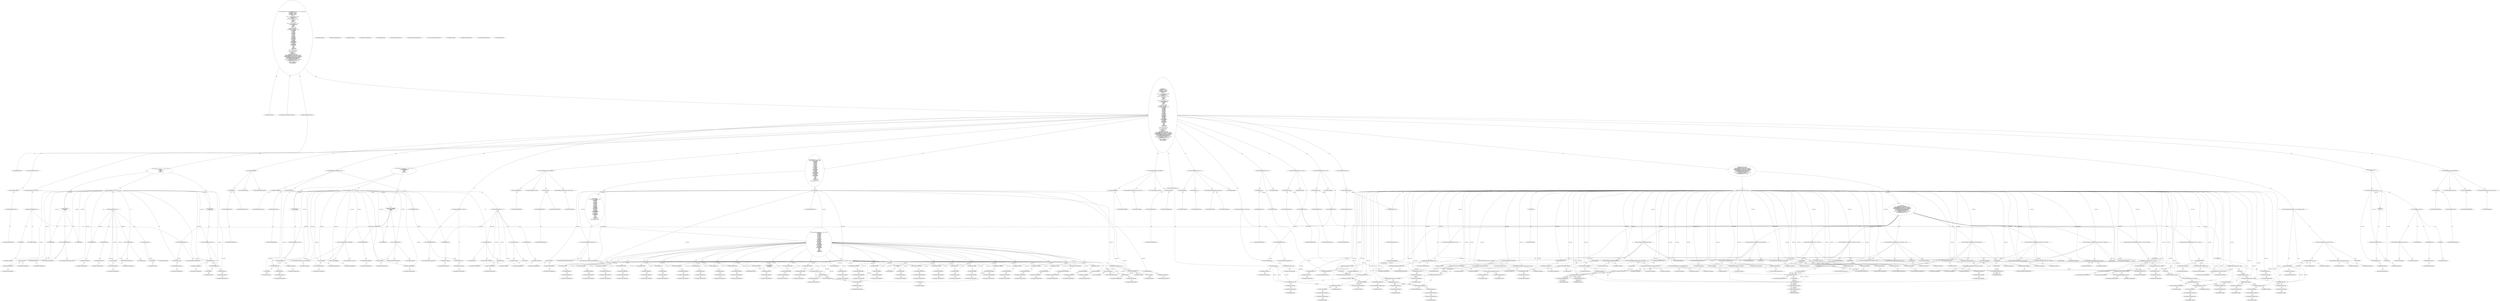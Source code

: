 digraph "UnmodifiedInterfaceDeclaration#?" {
0 [label="2:CtTypeReferenceImpl@void" shape=ellipse]
1 [label="2:CtVirtualElement@UnmodifiedInterfaceDeclaration" shape=ellipse]
2 [label="2:CtTypeReferenceImpl@ParseException" shape=ellipse]
3 [label="2:CtPackageReferenceImpl@" shape=ellipse]
4 [label="3:CtTypeReferenceImpl@String" shape=ellipse]
5 [label="3:CtPackageReferenceImpl@java.lang" shape=ellipse]
6 [label="3:CtFieldReferenceImpl@_sClass" shape=ellipse]
7 [label="3:CtTypeReferenceImpl@PlaceHold" shape=ellipse]
8 [label="3:CtFieldReadImpl@_sClass" shape=ellipse]
9 [label="3:CtVirtualElement@sOldClass" shape=ellipse]
10 [label="3:CtLocalVariableImpl@String sOldClass = _sClass" shape=ellipse]
11 [label="4:CtTypeReferenceImpl@int" shape=ellipse]
12 [label="4:CtFieldReferenceImpl@_ncss" shape=ellipse]
13 [label="4:CtTypeReferenceImpl@PlaceHold" shape=ellipse]
14 [label="4:CtFieldReadImpl@_ncss" shape=ellipse]
15 [label="4:CtVirtualElement@oldNcss" shape=ellipse]
16 [label="4:CtLocalVariableImpl@int oldNcss = _ncss" shape=ellipse]
17 [label="5:CtTypeReferenceImpl@int" shape=ellipse]
18 [label="5:CtFieldReferenceImpl@_functions" shape=ellipse]
19 [label="5:CtTypeReferenceImpl@PlaceHold" shape=ellipse]
20 [label="5:CtFieldReadImpl@_functions" shape=ellipse]
21 [label="5:CtVirtualElement@oldFunctions" shape=ellipse]
22 [label="5:CtLocalVariableImpl@int oldFunctions = _functions" shape=ellipse]
23 [label="6:CtTypeReferenceImpl@int" shape=ellipse]
24 [label="6:CtFieldReferenceImpl@_classes" shape=ellipse]
25 [label="6:CtTypeReferenceImpl@PlaceHold" shape=ellipse]
26 [label="6:CtFieldReadImpl@_classes" shape=ellipse]
27 [label="6:CtVirtualElement@oldClasses" shape=ellipse]
28 [label="6:CtLocalVariableImpl@int oldClasses = _classes" shape=ellipse]
29 [label="7:CtExecutableReferenceImpl@equals(java.lang.String)" shape=ellipse]
30 [label="7:CtTypeReferenceImpl@_sClass" shape=ellipse]
31 [label="7:CtTypeReferenceImpl@String" shape=ellipse]
32 [label="7:CtVirtualElement@equals" shape=ellipse]
33 [label="7:CtFieldReferenceImpl@_sClass" shape=ellipse]
34 [label="7:CtTypeReferenceImpl@PlaceHold" shape=ellipse]
35 [label="7:CtFieldReadImpl@_sClass" shape=ellipse]
36 [label="7:CtLiteralImpl@\"\"" shape=ellipse]
37 [label="7:CtTypeReferenceImpl@String" shape=ellipse]
38 [label="7:CtInvocationImpl@_sClass.equals(\"\")" shape=ellipse]
39 [label="7:CtUnaryOperatorImpl@!_sClass.equals(\"\")" shape=ellipse]
40 [label="8:CtFieldReferenceImpl@_sClass" shape=ellipse]
41 [label="8:CtTypeReferenceImpl@PlaceHold" shape=ellipse]
42 [label="8:CtFieldWriteImpl@_sClass" shape=ellipse]
43 [label="8:CtLiteralImpl@\".\"" shape=ellipse]
44 [label="8:CtTypeReferenceImpl@String" shape=ellipse]
45 [label="8:CtOperatorAssignmentImpl@_sClass += \".\"" shape=ellipse]
46 [label="7:CtBlockImpl@\{
    _sClass += \".\";
\}" shape=ellipse]
47 [label="7:CtIfImpl@if (!_sClass.equals(\"\")) \{
    _sClass += \".\";
\}" shape=ellipse]
48 [label="10:CtFieldReferenceImpl@_sClass" shape=ellipse]
49 [label="10:CtTypeReferenceImpl@PlaceHold" shape=ellipse]
50 [label="10:CtFieldWriteImpl@_sClass" shape=ellipse]
51 [label="10:CtExecutableReferenceImpl@java.lang.String(java.lang.String)" shape=ellipse]
52 [label="10:CtTypeReferenceImpl@String" shape=ellipse]
53 [label="10:CtTypeReferenceImpl@String" shape=ellipse]
54 [label="10:CtTypeReferenceImpl@String" shape=ellipse]
55 [label="10:CtFieldReferenceImpl@image" shape=ellipse]
56 [label="10:CtFieldReadImpl@getToken(2).image" shape=ellipse]
57 [label="10:CtInvocationImpl@getToken(2)" shape=ellipse]
58 [label="10:CtConstructorCallImpl@new String(getToken(2).image)" shape=ellipse]
59 [label="10:CtOperatorAssignmentImpl@_sClass += new String(getToken(2).image)" shape=ellipse]
60 [label="11:CtFieldReferenceImpl@_classLevel" shape=ellipse]
61 [label="11:CtTypeReferenceImpl@PlaceHold" shape=ellipse]
62 [label="11:CtFieldWriteImpl@_classLevel" shape=ellipse]
63 [label="11:CtUnaryOperatorImpl@_classLevel++" shape=ellipse]
64 [label="12:CtExecutableReferenceImpl@jj_consume_token(<unknown>)" shape=ellipse]
65 [label="12:CtTypeReferenceImpl@null" shape=ellipse]
66 [label="12:CtVirtualElement@jj_consume_token" shape=ellipse]
67 [label="12:CtTypeAccessImpl@PlaceHold" shape=ellipse]
68 [label="12:CtTypeReferenceImpl@PlaceHold" shape=ellipse]
69 [label="12:CtThisAccessImpl@" shape=ellipse]
70 [label="12:CtTypeReferenceImpl@PlaceHold" shape=ellipse]
71 [label="12:CtTypeAccessImpl@INTERFACE" shape=ellipse]
72 [label="12:CtTypeReferenceImpl@INTERFACE" shape=ellipse]
73 [label="12:CtInvocationImpl@jj_consume_token(INTERFACE)" shape=ellipse]
74 [label="13:CtExecutableReferenceImpl@Identifier()" shape=ellipse]
75 [label="13:CtVirtualElement@Identifier" shape=ellipse]
76 [label="13:CtTypeAccessImpl@PlaceHold" shape=ellipse]
77 [label="13:CtTypeReferenceImpl@PlaceHold" shape=ellipse]
78 [label="13:CtThisAccessImpl@" shape=ellipse]
79 [label="13:CtTypeReferenceImpl@PlaceHold" shape=ellipse]
80 [label="13:CtInvocationImpl@Identifier()" shape=ellipse]
81 [label="14:CtFieldReferenceImpl@jj_ntk" shape=ellipse]
82 [label="14:CtTypeReferenceImpl@PlaceHold" shape=ellipse]
83 [label="14:CtFieldReadImpl@jj_ntk" shape=ellipse]
84 [label="14:CtLiteralImpl@1" shape=ellipse]
85 [label="14:CtTypeReferenceImpl@int" shape=ellipse]
86 [label="14:CtUnaryOperatorImpl@(-1)" shape=ellipse]
87 [label="14:CtTypeReferenceImpl@int" shape=ellipse]
88 [label="14:CtBinaryOperatorImpl@jj_ntk == (-1)" shape=ellipse]
89 [label="14:CtExecutableReferenceImpl@jj_ntk()" shape=ellipse]
90 [label="14:CtVirtualElement@jj_ntk" shape=ellipse]
91 [label="14:CtTypeAccessImpl@PlaceHold" shape=ellipse]
92 [label="14:CtTypeReferenceImpl@PlaceHold" shape=ellipse]
93 [label="14:CtThisAccessImpl@" shape=ellipse]
94 [label="14:CtTypeReferenceImpl@PlaceHold" shape=ellipse]
95 [label="14:CtInvocationImpl@jj_ntk()" shape=ellipse]
96 [label="14:CtFieldReferenceImpl@jj_ntk" shape=ellipse]
97 [label="14:CtTypeReferenceImpl@PlaceHold" shape=ellipse]
98 [label="14:CtFieldReadImpl@jj_ntk" shape=ellipse]
99 [label="14:CtConditionalImpl@jj_ntk == (-1) ? jj_ntk() : jj_ntk" shape=ellipse]
100 [label="15:CtFieldReferenceImpl@LT" shape=ellipse]
101 [label="15:CtTypeReferenceImpl@PlaceHold" shape=ellipse]
102 [label="15:CtFieldReadImpl@LT" shape=ellipse]
103 [label="16:CtExecutableReferenceImpl@TypeParameters()" shape=ellipse]
104 [label="16:CtVirtualElement@TypeParameters" shape=ellipse]
105 [label="16:CtTypeAccessImpl@PlaceHold" shape=ellipse]
106 [label="16:CtTypeReferenceImpl@PlaceHold" shape=ellipse]
107 [label="16:CtThisAccessImpl@" shape=ellipse]
108 [label="16:CtTypeReferenceImpl@PlaceHold" shape=ellipse]
109 [label="16:CtInvocationImpl@TypeParameters()" shape=ellipse]
110 [label="17:CtBreakImpl@break" shape=ellipse]
111 [label="15:CtCaseImpl@case LT :
    TypeParameters();
    break;" shape=ellipse]
112 [label="19:CtFieldReferenceImpl@jj_la1" shape=ellipse]
113 [label="19:CtTypeReferenceImpl@PlaceHold" shape=ellipse]
114 [label="19:CtFieldReadImpl@jj_la1" shape=ellipse]
115 [label="19:CtLiteralImpl@40" shape=ellipse]
116 [label="19:CtTypeReferenceImpl@int" shape=ellipse]
117 [label="19:CtArrayWriteImpl@jj_la1[40]" shape=ellipse]
118 [label="19:CtFieldReferenceImpl@jj_gen" shape=ellipse]
119 [label="19:CtTypeReferenceImpl@PlaceHold" shape=ellipse]
120 [label="19:CtFieldReadImpl@jj_gen" shape=ellipse]
121 [label="19:CtAssignmentImpl@jj_la1[40] = jj_gen" shape=ellipse]
122 [label="18:CtCaseImpl@default :
    jj_la1[40] = jj_gen;" shape=ellipse]
123 [label="14:CtSwitchImpl@switch (jj_ntk == (-1) ? jj_ntk() : jj_ntk) \{
    case LT :
        TypeParameters();
        break;
    default :
        jj_la1[40] = jj_gen;
\}" shape=ellipse]
124 [label="21:CtFieldReferenceImpl@jj_ntk" shape=ellipse]
125 [label="21:CtTypeReferenceImpl@PlaceHold" shape=ellipse]
126 [label="21:CtFieldReadImpl@jj_ntk" shape=ellipse]
127 [label="21:CtLiteralImpl@1" shape=ellipse]
128 [label="21:CtTypeReferenceImpl@int" shape=ellipse]
129 [label="21:CtUnaryOperatorImpl@(-1)" shape=ellipse]
130 [label="21:CtTypeReferenceImpl@int" shape=ellipse]
131 [label="21:CtBinaryOperatorImpl@jj_ntk == (-1)" shape=ellipse]
132 [label="21:CtExecutableReferenceImpl@jj_ntk()" shape=ellipse]
133 [label="21:CtVirtualElement@jj_ntk" shape=ellipse]
134 [label="21:CtTypeAccessImpl@PlaceHold" shape=ellipse]
135 [label="21:CtTypeReferenceImpl@PlaceHold" shape=ellipse]
136 [label="21:CtThisAccessImpl@" shape=ellipse]
137 [label="21:CtTypeReferenceImpl@PlaceHold" shape=ellipse]
138 [label="21:CtInvocationImpl@jj_ntk()" shape=ellipse]
139 [label="21:CtFieldReferenceImpl@jj_ntk" shape=ellipse]
140 [label="21:CtTypeReferenceImpl@PlaceHold" shape=ellipse]
141 [label="21:CtFieldReadImpl@jj_ntk" shape=ellipse]
142 [label="21:CtConditionalImpl@jj_ntk == (-1) ? jj_ntk() : jj_ntk" shape=ellipse]
143 [label="22:CtFieldReferenceImpl@EXTENDS" shape=ellipse]
144 [label="22:CtTypeReferenceImpl@PlaceHold" shape=ellipse]
145 [label="22:CtFieldReadImpl@EXTENDS" shape=ellipse]
146 [label="23:CtExecutableReferenceImpl@jj_consume_token(<unknown>)" shape=ellipse]
147 [label="23:CtTypeReferenceImpl@null" shape=ellipse]
148 [label="23:CtVirtualElement@jj_consume_token" shape=ellipse]
149 [label="23:CtTypeAccessImpl@PlaceHold" shape=ellipse]
150 [label="23:CtTypeReferenceImpl@PlaceHold" shape=ellipse]
151 [label="23:CtThisAccessImpl@" shape=ellipse]
152 [label="23:CtTypeReferenceImpl@PlaceHold" shape=ellipse]
153 [label="23:CtTypeAccessImpl@EXTENDS" shape=ellipse]
154 [label="23:CtTypeReferenceImpl@EXTENDS" shape=ellipse]
155 [label="23:CtInvocationImpl@jj_consume_token(EXTENDS)" shape=ellipse]
156 [label="24:CtExecutableReferenceImpl@NameList()" shape=ellipse]
157 [label="24:CtVirtualElement@NameList" shape=ellipse]
158 [label="24:CtTypeAccessImpl@PlaceHold" shape=ellipse]
159 [label="24:CtTypeReferenceImpl@PlaceHold" shape=ellipse]
160 [label="24:CtThisAccessImpl@" shape=ellipse]
161 [label="24:CtTypeReferenceImpl@PlaceHold" shape=ellipse]
162 [label="24:CtInvocationImpl@NameList()" shape=ellipse]
163 [label="25:CtBreakImpl@break" shape=ellipse]
164 [label="22:CtCaseImpl@case EXTENDS :
    jj_consume_token(EXTENDS);
    NameList();
    break;" shape=ellipse]
165 [label="27:CtFieldReferenceImpl@jj_la1" shape=ellipse]
166 [label="27:CtTypeReferenceImpl@PlaceHold" shape=ellipse]
167 [label="27:CtFieldReadImpl@jj_la1" shape=ellipse]
168 [label="27:CtLiteralImpl@41" shape=ellipse]
169 [label="27:CtTypeReferenceImpl@int" shape=ellipse]
170 [label="27:CtArrayWriteImpl@jj_la1[41]" shape=ellipse]
171 [label="27:CtFieldReferenceImpl@jj_gen" shape=ellipse]
172 [label="27:CtTypeReferenceImpl@PlaceHold" shape=ellipse]
173 [label="27:CtFieldReadImpl@jj_gen" shape=ellipse]
174 [label="27:CtAssignmentImpl@jj_la1[41] = jj_gen" shape=ellipse]
175 [label="26:CtCaseImpl@default :
    jj_la1[41] = jj_gen;" shape=ellipse]
176 [label="21:CtSwitchImpl@switch (jj_ntk == (-1) ? jj_ntk() : jj_ntk) \{
    case EXTENDS :
        jj_consume_token(EXTENDS);
        NameList();
        break;
    default :
        jj_la1[41] = jj_gen;
\}" shape=ellipse]
177 [label="29:CtExecutableReferenceImpl@jj_consume_token(<unknown>)" shape=ellipse]
178 [label="29:CtTypeReferenceImpl@null" shape=ellipse]
179 [label="29:CtVirtualElement@jj_consume_token" shape=ellipse]
180 [label="29:CtTypeAccessImpl@PlaceHold" shape=ellipse]
181 [label="29:CtTypeReferenceImpl@PlaceHold" shape=ellipse]
182 [label="29:CtThisAccessImpl@" shape=ellipse]
183 [label="29:CtTypeReferenceImpl@PlaceHold" shape=ellipse]
184 [label="29:CtTypeAccessImpl@LBRACE" shape=ellipse]
185 [label="29:CtTypeReferenceImpl@LBRACE" shape=ellipse]
186 [label="29:CtInvocationImpl@jj_consume_token(LBRACE)" shape=ellipse]
187 [label="31:CtLiteralImpl@true" shape=ellipse]
188 [label="31:CtTypeReferenceImpl@boolean" shape=ellipse]
189 [label="32:CtFieldReferenceImpl@jj_ntk" shape=ellipse]
190 [label="32:CtTypeReferenceImpl@PlaceHold" shape=ellipse]
191 [label="32:CtFieldReadImpl@jj_ntk" shape=ellipse]
192 [label="32:CtLiteralImpl@1" shape=ellipse]
193 [label="32:CtTypeReferenceImpl@int" shape=ellipse]
194 [label="32:CtUnaryOperatorImpl@(-1)" shape=ellipse]
195 [label="32:CtTypeReferenceImpl@int" shape=ellipse]
196 [label="32:CtBinaryOperatorImpl@jj_ntk == (-1)" shape=ellipse]
197 [label="32:CtExecutableReferenceImpl@jj_ntk()" shape=ellipse]
198 [label="32:CtVirtualElement@jj_ntk" shape=ellipse]
199 [label="32:CtTypeAccessImpl@PlaceHold" shape=ellipse]
200 [label="32:CtTypeReferenceImpl@PlaceHold" shape=ellipse]
201 [label="32:CtThisAccessImpl@" shape=ellipse]
202 [label="32:CtTypeReferenceImpl@PlaceHold" shape=ellipse]
203 [label="32:CtInvocationImpl@jj_ntk()" shape=ellipse]
204 [label="32:CtFieldReferenceImpl@jj_ntk" shape=ellipse]
205 [label="32:CtTypeReferenceImpl@PlaceHold" shape=ellipse]
206 [label="32:CtFieldReadImpl@jj_ntk" shape=ellipse]
207 [label="32:CtConditionalImpl@jj_ntk == (-1) ? jj_ntk() : jj_ntk" shape=ellipse]
208 [label="33:CtFieldReferenceImpl@ABSTRACT" shape=ellipse]
209 [label="33:CtTypeReferenceImpl@PlaceHold" shape=ellipse]
210 [label="33:CtFieldReadImpl@ABSTRACT" shape=ellipse]
211 [label="33:CtCaseImpl@case ABSTRACT :" shape=ellipse]
212 [label="34:CtFieldReferenceImpl@BOOLEAN" shape=ellipse]
213 [label="34:CtTypeReferenceImpl@PlaceHold" shape=ellipse]
214 [label="34:CtFieldReadImpl@BOOLEAN" shape=ellipse]
215 [label="34:CtCaseImpl@case BOOLEAN :" shape=ellipse]
216 [label="35:CtFieldReferenceImpl@BYTE" shape=ellipse]
217 [label="35:CtTypeReferenceImpl@PlaceHold" shape=ellipse]
218 [label="35:CtFieldReadImpl@BYTE" shape=ellipse]
219 [label="35:CtCaseImpl@case BYTE :" shape=ellipse]
220 [label="36:CtFieldReferenceImpl@CHAR" shape=ellipse]
221 [label="36:CtTypeReferenceImpl@PlaceHold" shape=ellipse]
222 [label="36:CtFieldReadImpl@CHAR" shape=ellipse]
223 [label="36:CtCaseImpl@case CHAR :" shape=ellipse]
224 [label="37:CtFieldReferenceImpl@CLASS" shape=ellipse]
225 [label="37:CtTypeReferenceImpl@PlaceHold" shape=ellipse]
226 [label="37:CtFieldReadImpl@CLASS" shape=ellipse]
227 [label="37:CtCaseImpl@case CLASS :" shape=ellipse]
228 [label="38:CtFieldReferenceImpl@DOUBLE" shape=ellipse]
229 [label="38:CtTypeReferenceImpl@PlaceHold" shape=ellipse]
230 [label="38:CtFieldReadImpl@DOUBLE" shape=ellipse]
231 [label="38:CtCaseImpl@case DOUBLE :" shape=ellipse]
232 [label="39:CtFieldReferenceImpl@ENUM" shape=ellipse]
233 [label="39:CtTypeReferenceImpl@PlaceHold" shape=ellipse]
234 [label="39:CtFieldReadImpl@ENUM" shape=ellipse]
235 [label="39:CtCaseImpl@case ENUM :" shape=ellipse]
236 [label="40:CtFieldReferenceImpl@FINAL" shape=ellipse]
237 [label="40:CtTypeReferenceImpl@PlaceHold" shape=ellipse]
238 [label="40:CtFieldReadImpl@FINAL" shape=ellipse]
239 [label="40:CtCaseImpl@case FINAL :" shape=ellipse]
240 [label="41:CtFieldReferenceImpl@FLOAT" shape=ellipse]
241 [label="41:CtTypeReferenceImpl@PlaceHold" shape=ellipse]
242 [label="41:CtFieldReadImpl@FLOAT" shape=ellipse]
243 [label="41:CtCaseImpl@case FLOAT :" shape=ellipse]
244 [label="42:CtFieldReferenceImpl@INT" shape=ellipse]
245 [label="42:CtTypeReferenceImpl@PlaceHold" shape=ellipse]
246 [label="42:CtFieldReadImpl@INT" shape=ellipse]
247 [label="42:CtCaseImpl@case INT :" shape=ellipse]
248 [label="43:CtFieldReferenceImpl@INTERFACE" shape=ellipse]
249 [label="43:CtTypeReferenceImpl@PlaceHold" shape=ellipse]
250 [label="43:CtFieldReadImpl@INTERFACE" shape=ellipse]
251 [label="43:CtCaseImpl@case INTERFACE :" shape=ellipse]
252 [label="44:CtFieldReferenceImpl@LONG" shape=ellipse]
253 [label="44:CtTypeReferenceImpl@PlaceHold" shape=ellipse]
254 [label="44:CtFieldReadImpl@LONG" shape=ellipse]
255 [label="44:CtCaseImpl@case LONG :" shape=ellipse]
256 [label="45:CtFieldReferenceImpl@NATIVE" shape=ellipse]
257 [label="45:CtTypeReferenceImpl@PlaceHold" shape=ellipse]
258 [label="45:CtFieldReadImpl@NATIVE" shape=ellipse]
259 [label="45:CtCaseImpl@case NATIVE :" shape=ellipse]
260 [label="46:CtFieldReferenceImpl@PRIVATE" shape=ellipse]
261 [label="46:CtTypeReferenceImpl@PlaceHold" shape=ellipse]
262 [label="46:CtFieldReadImpl@PRIVATE" shape=ellipse]
263 [label="46:CtCaseImpl@case PRIVATE :" shape=ellipse]
264 [label="47:CtFieldReferenceImpl@PROTECTED" shape=ellipse]
265 [label="47:CtTypeReferenceImpl@PlaceHold" shape=ellipse]
266 [label="47:CtFieldReadImpl@PROTECTED" shape=ellipse]
267 [label="47:CtCaseImpl@case PROTECTED :" shape=ellipse]
268 [label="48:CtFieldReferenceImpl@PUBLIC" shape=ellipse]
269 [label="48:CtTypeReferenceImpl@PlaceHold" shape=ellipse]
270 [label="48:CtFieldReadImpl@PUBLIC" shape=ellipse]
271 [label="48:CtCaseImpl@case PUBLIC :" shape=ellipse]
272 [label="49:CtFieldReferenceImpl@SHORT" shape=ellipse]
273 [label="49:CtTypeReferenceImpl@PlaceHold" shape=ellipse]
274 [label="49:CtFieldReadImpl@SHORT" shape=ellipse]
275 [label="49:CtCaseImpl@case SHORT :" shape=ellipse]
276 [label="50:CtFieldReferenceImpl@STATIC" shape=ellipse]
277 [label="50:CtTypeReferenceImpl@PlaceHold" shape=ellipse]
278 [label="50:CtFieldReadImpl@STATIC" shape=ellipse]
279 [label="50:CtCaseImpl@case STATIC :" shape=ellipse]
280 [label="51:CtFieldReferenceImpl@TESTAAAA" shape=ellipse]
281 [label="51:CtTypeReferenceImpl@PlaceHold" shape=ellipse]
282 [label="51:CtFieldReadImpl@TESTAAAA" shape=ellipse]
283 [label="51:CtCaseImpl@case TESTAAAA :" shape=ellipse]
284 [label="52:CtFieldReferenceImpl@SYNCHRONIZED" shape=ellipse]
285 [label="52:CtTypeReferenceImpl@PlaceHold" shape=ellipse]
286 [label="52:CtFieldReadImpl@SYNCHRONIZED" shape=ellipse]
287 [label="52:CtCaseImpl@case SYNCHRONIZED :" shape=ellipse]
288 [label="53:CtFieldReferenceImpl@TRANSIENT" shape=ellipse]
289 [label="53:CtTypeReferenceImpl@PlaceHold" shape=ellipse]
290 [label="53:CtFieldReadImpl@TRANSIENT" shape=ellipse]
291 [label="53:CtCaseImpl@case TRANSIENT :" shape=ellipse]
292 [label="54:CtFieldReferenceImpl@VOID" shape=ellipse]
293 [label="54:CtTypeReferenceImpl@PlaceHold" shape=ellipse]
294 [label="54:CtFieldReadImpl@VOID" shape=ellipse]
295 [label="54:CtCaseImpl@case VOID :" shape=ellipse]
296 [label="55:CtFieldReferenceImpl@VOLATILE" shape=ellipse]
297 [label="55:CtTypeReferenceImpl@PlaceHold" shape=ellipse]
298 [label="55:CtFieldReadImpl@VOLATILE" shape=ellipse]
299 [label="55:CtCaseImpl@case VOLATILE :" shape=ellipse]
300 [label="56:CtFieldReferenceImpl@IDENTIFIER" shape=ellipse]
301 [label="56:CtTypeReferenceImpl@PlaceHold" shape=ellipse]
302 [label="56:CtFieldReadImpl@IDENTIFIER" shape=ellipse]
303 [label="56:CtCaseImpl@case IDENTIFIER :" shape=ellipse]
304 [label="57:CtFieldReferenceImpl@SEMICOLON" shape=ellipse]
305 [label="57:CtTypeReferenceImpl@PlaceHold" shape=ellipse]
306 [label="57:CtFieldReadImpl@SEMICOLON" shape=ellipse]
307 [label="57:CtCaseImpl@case SEMICOLON :" shape=ellipse]
308 [label="58:CtFieldReferenceImpl@AT" shape=ellipse]
309 [label="58:CtTypeReferenceImpl@PlaceHold" shape=ellipse]
310 [label="58:CtFieldReadImpl@AT" shape=ellipse]
311 [label="58:CtCaseImpl@case AT :" shape=ellipse]
312 [label="59:CtFieldReferenceImpl@LT" shape=ellipse]
313 [label="59:CtTypeReferenceImpl@PlaceHold" shape=ellipse]
314 [label="59:CtFieldReadImpl@LT" shape=ellipse]
315 [label="60:CtBreakImpl@break" shape=ellipse]
316 [label="59:CtCaseImpl@case LT :
    break;" shape=ellipse]
317 [label="62:CtFieldReferenceImpl@jj_la1" shape=ellipse]
318 [label="62:CtTypeReferenceImpl@PlaceHold" shape=ellipse]
319 [label="62:CtFieldReadImpl@jj_la1" shape=ellipse]
320 [label="62:CtLiteralImpl@42" shape=ellipse]
321 [label="62:CtTypeReferenceImpl@int" shape=ellipse]
322 [label="62:CtArrayWriteImpl@jj_la1[42]" shape=ellipse]
323 [label="62:CtFieldReferenceImpl@jj_gen" shape=ellipse]
324 [label="62:CtTypeReferenceImpl@PlaceHold" shape=ellipse]
325 [label="62:CtFieldReadImpl@jj_gen" shape=ellipse]
326 [label="62:CtAssignmentImpl@jj_la1[42] = jj_gen" shape=ellipse]
327 [label="63:CtBreakImpl@break label_22" shape=ellipse]
328 [label="61:CtCaseImpl@default :
    jj_la1[42] = jj_gen;
    break label_22;" shape=ellipse]
329 [label="32:CtSwitchImpl@switch (jj_ntk == (-1) ? jj_ntk() : jj_ntk) \{
    case ABSTRACT :
    case BOOLEAN :
    case BYTE :
    case CHAR :
    case CLASS :
    case DOUBLE :
    case ENUM :
    case FINAL :
    case FLOAT :
    case INT :
    case INTERFACE :
    case LONG :
    case NATIVE :
    case PRIVATE :
    case PROTECTED :
    case PUBLIC :
    case SHORT :
    case STATIC :
    case TESTAAAA :
    case SYNCHRONIZED :
    case TRANSIENT :
    case VOID :
    case VOLATILE :
    case IDENTIFIER :
    case SEMICOLON :
    case AT :
    case LT :
        break;
    default :
        jj_la1[42] = jj_gen;
        break label_22;
\}" shape=ellipse]
330 [label="65:CtExecutableReferenceImpl@InterfaceMemberDeclaration()" shape=ellipse]
331 [label="65:CtVirtualElement@InterfaceMemberDeclaration" shape=ellipse]
332 [label="65:CtTypeAccessImpl@PlaceHold" shape=ellipse]
333 [label="65:CtTypeReferenceImpl@PlaceHold" shape=ellipse]
334 [label="65:CtThisAccessImpl@" shape=ellipse]
335 [label="65:CtTypeReferenceImpl@PlaceHold" shape=ellipse]
336 [label="65:CtInvocationImpl@InterfaceMemberDeclaration()" shape=ellipse]
337 [label="31:CtBlockImpl@\{
    switch (jj_ntk == (-1) ? jj_ntk() : jj_ntk) \{
        case ABSTRACT :
        case BOOLEAN :
        case BYTE :
        case CHAR :
        case CLASS :
        case DOUBLE :
        case ENUM :
        case FINAL :
        case FLOAT :
        case INT :
        case INTERFACE :
        case LONG :
        case NATIVE :
        case PRIVATE :
        case PROTECTED :
        case PUBLIC :
        case SHORT :
        case STATIC :
        case TESTAAAA :
        case SYNCHRONIZED :
        case TRANSIENT :
        case VOID :
        case VOLATILE :
        case IDENTIFIER :
        case SEMICOLON :
        case AT :
        case LT :
            break;
        default :
            jj_la1[42] = jj_gen;
            break label_22;
    \}
    InterfaceMemberDeclaration();
\}" shape=ellipse]
338 [label="30:CtWhileImpl@label_22 : while (true) \{
    switch (jj_ntk == (-1) ? jj_ntk() : jj_ntk) \{
        case ABSTRACT :
        case BOOLEAN :
        case BYTE :
        case CHAR :
        case CLASS :
        case DOUBLE :
        case ENUM :
        case FINAL :
        case FLOAT :
        case INT :
        case INTERFACE :
        case LONG :
        case NATIVE :
        case PRIVATE :
        case PROTECTED :
        case PUBLIC :
        case SHORT :
        case STATIC :
        case TESTAAAA :
        case SYNCHRONIZED :
        case TRANSIENT :
        case VOID :
        case VOLATILE :
        case IDENTIFIER :
        case SEMICOLON :
        case AT :
        case LT :
            break;
        default :
            jj_la1[42] = jj_gen;
            break label_22;
    \}
    InterfaceMemberDeclaration();
\} " shape=ellipse]
339 [label="67:CtExecutableReferenceImpl@jj_consume_token(<unknown>)" shape=ellipse]
340 [label="67:CtTypeReferenceImpl@null" shape=ellipse]
341 [label="67:CtVirtualElement@jj_consume_token" shape=ellipse]
342 [label="67:CtTypeAccessImpl@PlaceHold" shape=ellipse]
343 [label="67:CtTypeReferenceImpl@PlaceHold" shape=ellipse]
344 [label="67:CtThisAccessImpl@" shape=ellipse]
345 [label="67:CtTypeReferenceImpl@PlaceHold" shape=ellipse]
346 [label="67:CtTypeAccessImpl@RBRACE" shape=ellipse]
347 [label="67:CtTypeReferenceImpl@RBRACE" shape=ellipse]
348 [label="67:CtInvocationImpl@jj_consume_token(RBRACE)" shape=ellipse]
349 [label="68:CtFieldReferenceImpl@_ncss" shape=ellipse]
350 [label="68:CtTypeReferenceImpl@PlaceHold" shape=ellipse]
351 [label="68:CtFieldWriteImpl@_ncss" shape=ellipse]
352 [label="68:CtUnaryOperatorImpl@_ncss++" shape=ellipse]
353 [label="69:CtExecutableReferenceImpl@debug(java.lang.String)" shape=ellipse]
354 [label="69:CtTypeReferenceImpl@Util" shape=ellipse]
355 [label="69:CtTypeReferenceImpl@String" shape=ellipse]
356 [label="69:CtVirtualElement@debug" shape=ellipse]
357 [label="69:CtTypeAccessImpl@Util" shape=ellipse]
358 [label="69:CtTypeReferenceImpl@Util" shape=ellipse]
359 [label="69:CtLiteralImpl@\"_ncss++\"" shape=ellipse]
360 [label="69:CtTypeReferenceImpl@String" shape=ellipse]
361 [label="69:CtInvocationImpl@Util.debug(\"_ncss++\")" shape=ellipse]
362 [label="70:CtFieldReferenceImpl@_classLevel" shape=ellipse]
363 [label="70:CtTypeReferenceImpl@PlaceHold" shape=ellipse]
364 [label="70:CtFieldWriteImpl@_classLevel" shape=ellipse]
365 [label="70:CtUnaryOperatorImpl@_classLevel--" shape=ellipse]
366 [label="71:CtFieldReferenceImpl@_classLevel" shape=ellipse]
367 [label="71:CtTypeReferenceImpl@PlaceHold" shape=ellipse]
368 [label="71:CtFieldReadImpl@_classLevel" shape=ellipse]
369 [label="71:CtLiteralImpl@0" shape=ellipse]
370 [label="71:CtTypeReferenceImpl@int" shape=ellipse]
371 [label="71:CtBinaryOperatorImpl@_classLevel == 0" shape=ellipse]
372 [label="72:CtTypeReferenceImpl@Vector" shape=ellipse]
373 [label="72:CtPackageReferenceImpl@" shape=ellipse]
374 [label="72:CtExecutableReferenceImpl@Vector()" shape=ellipse]
375 [label="72:CtTypeReferenceImpl@Vector" shape=ellipse]
376 [label="72:CtTypeReferenceImpl@Vector" shape=ellipse]
377 [label="72:CtConstructorCallImpl@new Vector()" shape=ellipse]
378 [label="72:CtVirtualElement@vMetrics" shape=ellipse]
379 [label="72:CtLocalVariableImpl@Vector vMetrics = new Vector()" shape=ellipse]
380 [label="73:CtExecutableReferenceImpl@addElement(java.lang.String)" shape=ellipse]
381 [label="73:CtTypeReferenceImpl@Vector" shape=ellipse]
382 [label="73:CtTypeReferenceImpl@String" shape=ellipse]
383 [label="73:CtVirtualElement@addElement" shape=ellipse]
384 [label="73:CtVariableReadImpl@vMetrics" shape=ellipse]
385 [label="73:CtLocalVariableReferenceImpl@vMetrics" shape=ellipse]
386 [label="73:CtExecutableReferenceImpl@java.lang.String(java.lang.String)" shape=ellipse]
387 [label="73:CtTypeReferenceImpl@String" shape=ellipse]
388 [label="73:CtTypeReferenceImpl@String" shape=ellipse]
389 [label="73:CtTypeReferenceImpl@String" shape=ellipse]
390 [label="73:CtFieldReferenceImpl@_sPackage" shape=ellipse]
391 [label="73:CtTypeReferenceImpl@PlaceHold" shape=ellipse]
392 [label="73:CtFieldReadImpl@_sPackage" shape=ellipse]
393 [label="73:CtFieldReferenceImpl@_sClass" shape=ellipse]
394 [label="73:CtTypeReferenceImpl@PlaceHold" shape=ellipse]
395 [label="73:CtFieldReadImpl@_sClass" shape=ellipse]
396 [label="73:CtBinaryOperatorImpl@_sPackage + _sClass" shape=ellipse]
397 [label="73:CtConstructorCallImpl@new String(_sPackage + _sClass)" shape=ellipse]
398 [label="73:CtInvocationImpl@vMetrics.addElement(new String(_sPackage + _sClass))" shape=ellipse]
399 [label="74:CtExecutableReferenceImpl@addElement(java.lang.Integer)" shape=ellipse]
400 [label="74:CtTypeReferenceImpl@Vector" shape=ellipse]
401 [label="74:CtTypeReferenceImpl@Integer" shape=ellipse]
402 [label="74:CtVirtualElement@addElement" shape=ellipse]
403 [label="74:CtVariableReadImpl@vMetrics" shape=ellipse]
404 [label="74:CtLocalVariableReferenceImpl@vMetrics" shape=ellipse]
405 [label="74:CtExecutableReferenceImpl@java.lang.Integer(java.lang.String)" shape=ellipse]
406 [label="74:CtTypeReferenceImpl@Integer" shape=ellipse]
407 [label="74:CtTypeReferenceImpl@Integer" shape=ellipse]
408 [label="74:CtTypeReferenceImpl@String" shape=ellipse]
409 [label="74:CtFieldReferenceImpl@_ncss" shape=ellipse]
410 [label="74:CtTypeReferenceImpl@PlaceHold" shape=ellipse]
411 [label="74:CtFieldReadImpl@_ncss" shape=ellipse]
412 [label="74:CtVariableReadImpl@oldNcss" shape=ellipse]
413 [label="74:CtLocalVariableReferenceImpl@oldNcss" shape=ellipse]
414 [label="74:CtBinaryOperatorImpl@_ncss - oldNcss" shape=ellipse]
415 [label="74:CtConstructorCallImpl@new Integer(_ncss - oldNcss)" shape=ellipse]
416 [label="74:CtInvocationImpl@vMetrics.addElement(new Integer(_ncss - oldNcss))" shape=ellipse]
417 [label="75:CtExecutableReferenceImpl@addElement(java.lang.Integer)" shape=ellipse]
418 [label="75:CtTypeReferenceImpl@Vector" shape=ellipse]
419 [label="75:CtTypeReferenceImpl@Integer" shape=ellipse]
420 [label="75:CtVirtualElement@addElement" shape=ellipse]
421 [label="75:CtVariableReadImpl@vMetrics" shape=ellipse]
422 [label="75:CtLocalVariableReferenceImpl@vMetrics" shape=ellipse]
423 [label="75:CtExecutableReferenceImpl@java.lang.Integer(java.lang.String)" shape=ellipse]
424 [label="75:CtTypeReferenceImpl@Integer" shape=ellipse]
425 [label="75:CtTypeReferenceImpl@Integer" shape=ellipse]
426 [label="75:CtTypeReferenceImpl@String" shape=ellipse]
427 [label="75:CtFieldReferenceImpl@_functions" shape=ellipse]
428 [label="75:CtTypeReferenceImpl@PlaceHold" shape=ellipse]
429 [label="75:CtFieldReadImpl@_functions" shape=ellipse]
430 [label="75:CtVariableReadImpl@oldFunctions" shape=ellipse]
431 [label="75:CtLocalVariableReferenceImpl@oldFunctions" shape=ellipse]
432 [label="75:CtBinaryOperatorImpl@_functions - oldFunctions" shape=ellipse]
433 [label="75:CtConstructorCallImpl@new Integer(_functions - oldFunctions)" shape=ellipse]
434 [label="75:CtInvocationImpl@vMetrics.addElement(new Integer(_functions - oldFunctions))" shape=ellipse]
435 [label="76:CtExecutableReferenceImpl@addElement(java.lang.Integer)" shape=ellipse]
436 [label="76:CtTypeReferenceImpl@Vector" shape=ellipse]
437 [label="76:CtTypeReferenceImpl@Integer" shape=ellipse]
438 [label="76:CtVirtualElement@addElement" shape=ellipse]
439 [label="76:CtVariableReadImpl@vMetrics" shape=ellipse]
440 [label="76:CtLocalVariableReferenceImpl@vMetrics" shape=ellipse]
441 [label="76:CtExecutableReferenceImpl@java.lang.Integer(java.lang.String)" shape=ellipse]
442 [label="76:CtTypeReferenceImpl@Integer" shape=ellipse]
443 [label="76:CtTypeReferenceImpl@Integer" shape=ellipse]
444 [label="76:CtTypeReferenceImpl@String" shape=ellipse]
445 [label="76:CtFieldReferenceImpl@_classes" shape=ellipse]
446 [label="76:CtTypeReferenceImpl@PlaceHold" shape=ellipse]
447 [label="76:CtFieldReadImpl@_classes" shape=ellipse]
448 [label="76:CtVariableReadImpl@oldClasses" shape=ellipse]
449 [label="76:CtLocalVariableReferenceImpl@oldClasses" shape=ellipse]
450 [label="76:CtBinaryOperatorImpl@_classes - oldClasses" shape=ellipse]
451 [label="76:CtConstructorCallImpl@new Integer(_classes - oldClasses)" shape=ellipse]
452 [label="76:CtInvocationImpl@vMetrics.addElement(new Integer(_classes - oldClasses))" shape=ellipse]
453 [label="77:CtExecutableReferenceImpl@addElement()" shape=ellipse]
454 [label="77:CtTypeReferenceImpl@Vector" shape=ellipse]
455 [label="77:CtVirtualElement@addElement" shape=ellipse]
456 [label="77:CtVariableReadImpl@vMetrics" shape=ellipse]
457 [label="77:CtLocalVariableReferenceImpl@vMetrics" shape=ellipse]
458 [label="77:CtExecutableReferenceImpl@getConstantObject()" shape=ellipse]
459 [label="77:CtTypeReferenceImpl@Util" shape=ellipse]
460 [label="77:CtVirtualElement@getConstantObject" shape=ellipse]
461 [label="77:CtTypeAccessImpl@Util" shape=ellipse]
462 [label="77:CtTypeReferenceImpl@Util" shape=ellipse]
463 [label="77:CtInvocationImpl@Util.getConstantObject()" shape=ellipse]
464 [label="77:CtInvocationImpl@vMetrics.addElement(Util.getConstantObject())" shape=ellipse]
465 [label="78:CtExecutableReferenceImpl@addElement()" shape=ellipse]
466 [label="78:CtTypeReferenceImpl@Vector" shape=ellipse]
467 [label="78:CtVirtualElement@addElement" shape=ellipse]
468 [label="78:CtVariableReadImpl@vMetrics" shape=ellipse]
469 [label="78:CtLocalVariableReferenceImpl@vMetrics" shape=ellipse]
470 [label="78:CtExecutableReferenceImpl@getConstantObject()" shape=ellipse]
471 [label="78:CtTypeReferenceImpl@Util" shape=ellipse]
472 [label="78:CtVirtualElement@getConstantObject" shape=ellipse]
473 [label="78:CtTypeAccessImpl@Util" shape=ellipse]
474 [label="78:CtTypeReferenceImpl@Util" shape=ellipse]
475 [label="78:CtInvocationImpl@Util.getConstantObject()" shape=ellipse]
476 [label="78:CtInvocationImpl@vMetrics.addElement(Util.getConstantObject())" shape=ellipse]
477 [label="79:CtExecutableReferenceImpl@addElement(Vector)" shape=ellipse]
478 [label="79:CtTypeReferenceImpl@_vClasses" shape=ellipse]
479 [label="79:CtTypeReferenceImpl@Vector" shape=ellipse]
480 [label="79:CtVirtualElement@addElement" shape=ellipse]
481 [label="79:CtFieldReferenceImpl@_vClasses" shape=ellipse]
482 [label="79:CtTypeReferenceImpl@PlaceHold" shape=ellipse]
483 [label="79:CtFieldReadImpl@_vClasses" shape=ellipse]
484 [label="79:CtVariableReadImpl@vMetrics" shape=ellipse]
485 [label="79:CtLocalVariableReferenceImpl@vMetrics" shape=ellipse]
486 [label="79:CtInvocationImpl@_vClasses.addElement(vMetrics)" shape=ellipse]
487 [label="80:CtFieldReferenceImpl@_pPackageMetric.functions" shape=ellipse]
488 [label="80:CtTypeReferenceImpl@_pPackageMetric" shape=ellipse]
489 [label="80:CtTypeReferenceImpl@PlaceHold" shape=ellipse]
490 [label="80:CtFieldWriteImpl@_pPackageMetric.functions" shape=ellipse]
491 [label="80:CtTypeAccessImpl@_pPackageMetric" shape=ellipse]
492 [label="80:CtFieldReferenceImpl@_functions" shape=ellipse]
493 [label="80:CtTypeReferenceImpl@PlaceHold" shape=ellipse]
494 [label="80:CtFieldReadImpl@_functions" shape=ellipse]
495 [label="80:CtVariableReadImpl@oldFunctions" shape=ellipse]
496 [label="80:CtLocalVariableReferenceImpl@oldFunctions" shape=ellipse]
497 [label="80:CtBinaryOperatorImpl@_functions - oldFunctions" shape=ellipse]
498 [label="80:CtOperatorAssignmentImpl@_pPackageMetric.functions += _functions - oldFunctions" shape=ellipse]
499 [label="81:CtFieldReferenceImpl@_pPackageMetric.classes" shape=ellipse]
500 [label="81:CtTypeReferenceImpl@_pPackageMetric" shape=ellipse]
501 [label="81:CtTypeReferenceImpl@PlaceHold" shape=ellipse]
502 [label="81:CtFieldWriteImpl@_pPackageMetric.classes" shape=ellipse]
503 [label="81:CtTypeAccessImpl@_pPackageMetric" shape=ellipse]
504 [label="81:CtUnaryOperatorImpl@_pPackageMetric.classes++" shape=ellipse]
505 [label="82:CtFieldReferenceImpl@_pPackageMetric.javadocs" shape=ellipse]
506 [label="82:CtTypeReferenceImpl@_pPackageMetric" shape=ellipse]
507 [label="82:CtTypeReferenceImpl@PlaceHold" shape=ellipse]
508 [label="82:CtFieldWriteImpl@_pPackageMetric.javadocs" shape=ellipse]
509 [label="82:CtTypeAccessImpl@_pPackageMetric" shape=ellipse]
510 [label="82:CtFieldReferenceImpl@_javadocs" shape=ellipse]
511 [label="82:CtTypeReferenceImpl@PlaceHold" shape=ellipse]
512 [label="82:CtFieldReadImpl@_javadocs" shape=ellipse]
513 [label="82:CtOperatorAssignmentImpl@_pPackageMetric.javadocs += _javadocs" shape=ellipse]
514 [label="71:CtBlockImpl@\{
    Vector vMetrics = new Vector();
    vMetrics.addElement(new String(_sPackage + _sClass));
    vMetrics.addElement(new Integer(_ncss - oldNcss));
    vMetrics.addElement(new Integer(_functions - oldFunctions));
    vMetrics.addElement(new Integer(_classes - oldClasses));
    vMetrics.addElement(Util.getConstantObject());
    vMetrics.addElement(Util.getConstantObject());
    _vClasses.addElement(vMetrics);
    _pPackageMetric.functions += _functions - oldFunctions;
    _pPackageMetric.classes++;
    _pPackageMetric.javadocs += _javadocs;
\}" shape=ellipse]
515 [label="71:CtIfImpl@if (_classLevel == 0) \{
    Vector vMetrics = new Vector();
    vMetrics.addElement(new String(_sPackage + _sClass));
    vMetrics.addElement(new Integer(_ncss - oldNcss));
    vMetrics.addElement(new Integer(_functions - oldFunctions));
    vMetrics.addElement(new Integer(_classes - oldClasses));
    vMetrics.addElement(Util.getConstantObject());
    vMetrics.addElement(Util.getConstantObject());
    _vClasses.addElement(vMetrics);
    _pPackageMetric.functions += _functions - oldFunctions;
    _pPackageMetric.classes++;
    _pPackageMetric.javadocs += _javadocs;
\}" shape=ellipse]
516 [label="84:CtFieldReferenceImpl@_functions" shape=ellipse]
517 [label="84:CtTypeReferenceImpl@PlaceHold" shape=ellipse]
518 [label="84:CtFieldWriteImpl@_functions" shape=ellipse]
519 [label="84:CtVariableReadImpl@oldFunctions" shape=ellipse]
520 [label="84:CtLocalVariableReferenceImpl@oldFunctions" shape=ellipse]
521 [label="84:CtAssignmentImpl@_functions = oldFunctions" shape=ellipse]
522 [label="85:CtFieldReferenceImpl@_classes" shape=ellipse]
523 [label="85:CtTypeReferenceImpl@PlaceHold" shape=ellipse]
524 [label="85:CtFieldWriteImpl@_classes" shape=ellipse]
525 [label="85:CtVariableReadImpl@oldClasses" shape=ellipse]
526 [label="85:CtLocalVariableReferenceImpl@oldClasses" shape=ellipse]
527 [label="85:CtLiteralImpl@1" shape=ellipse]
528 [label="85:CtTypeReferenceImpl@int" shape=ellipse]
529 [label="85:CtBinaryOperatorImpl@oldClasses + 1" shape=ellipse]
530 [label="85:CtTypeReferenceImpl@int" shape=ellipse]
531 [label="85:CtAssignmentImpl@_classes = oldClasses + 1" shape=ellipse]
532 [label="86:CtFieldReferenceImpl@_sClass" shape=ellipse]
533 [label="86:CtTypeReferenceImpl@PlaceHold" shape=ellipse]
534 [label="86:CtFieldWriteImpl@_sClass" shape=ellipse]
535 [label="86:CtVariableReadImpl@sOldClass" shape=ellipse]
536 [label="86:CtLocalVariableReferenceImpl@sOldClass" shape=ellipse]
537 [label="86:CtAssignmentImpl@_sClass = sOldClass" shape=ellipse]
538 [label="2:CtBlockImpl@\{
    String sOldClass = _sClass;
    int oldNcss = _ncss;
    int oldFunctions = _functions;
    int oldClasses = _classes;
    if (!_sClass.equals(\"\")) \{
        _sClass += \".\";
    \}
    _sClass += new String(getToken(2).image);
    _classLevel++;
    jj_consume_token(INTERFACE);
    Identifier();
    switch (jj_ntk == (-1) ? jj_ntk() : jj_ntk) \{
        case LT :
            TypeParameters();
            break;
        default :
            jj_la1[40] = jj_gen;
    \}
    switch (jj_ntk == (-1) ? jj_ntk() : jj_ntk) \{
        case EXTENDS :
            jj_consume_token(EXTENDS);
            NameList();
            break;
        default :
            jj_la1[41] = jj_gen;
    \}
    jj_consume_token(LBRACE);
    label_22 : while (true) \{
        switch (jj_ntk == (-1) ? jj_ntk() : jj_ntk) \{
            case ABSTRACT :
            case BOOLEAN :
            case BYTE :
            case CHAR :
            case CLASS :
            case DOUBLE :
            case ENUM :
            case FINAL :
            case FLOAT :
            case INT :
            case INTERFACE :
            case LONG :
            case NATIVE :
            case PRIVATE :
            case PROTECTED :
            case PUBLIC :
            case SHORT :
            case STATIC :
            case TESTAAAA :
            case SYNCHRONIZED :
            case TRANSIENT :
            case VOID :
            case VOLATILE :
            case IDENTIFIER :
            case SEMICOLON :
            case AT :
            case LT :
                break;
            default :
                jj_la1[42] = jj_gen;
                break label_22;
        \}
        InterfaceMemberDeclaration();
    \} 
    jj_consume_token(RBRACE);
    _ncss++;
    Util.debug(\"_ncss++\");
    _classLevel--;
    if (_classLevel == 0) \{
        Vector vMetrics = new Vector();
        vMetrics.addElement(new String(_sPackage + _sClass));
        vMetrics.addElement(new Integer(_ncss - oldNcss));
        vMetrics.addElement(new Integer(_functions - oldFunctions));
        vMetrics.addElement(new Integer(_classes - oldClasses));
        vMetrics.addElement(Util.getConstantObject());
        vMetrics.addElement(Util.getConstantObject());
        _vClasses.addElement(vMetrics);
        _pPackageMetric.functions += _functions - oldFunctions;
        _pPackageMetric.classes++;
        _pPackageMetric.javadocs += _javadocs;
    \}
    _functions = oldFunctions;
    _classes = oldClasses + 1;
    _sClass = sOldClass;
\}" shape=ellipse]
539 [label="2:CtMethodImpl@public final void UnmodifiedInterfaceDeclaration() throws ParseException \{
    String sOldClass = _sClass;
    int oldNcss = _ncss;
    int oldFunctions = _functions;
    int oldClasses = _classes;
    if (!_sClass.equals(\"\")) \{
        _sClass += \".\";
    \}
    _sClass += new String(getToken(2).image);
    _classLevel++;
    jj_consume_token(INTERFACE);
    Identifier();
    switch (jj_ntk == (-1) ? jj_ntk() : jj_ntk) \{
        case LT :
            TypeParameters();
            break;
        default :
            jj_la1[40] = jj_gen;
    \}
    switch (jj_ntk == (-1) ? jj_ntk() : jj_ntk) \{
        case EXTENDS :
            jj_consume_token(EXTENDS);
            NameList();
            break;
        default :
            jj_la1[41] = jj_gen;
    \}
    jj_consume_token(LBRACE);
    label_22 : while (true) \{
        switch (jj_ntk == (-1) ? jj_ntk() : jj_ntk) \{
            case ABSTRACT :
            case BOOLEAN :
            case BYTE :
            case CHAR :
            case CLASS :
            case DOUBLE :
            case ENUM :
            case FINAL :
            case FLOAT :
            case INT :
            case INTERFACE :
            case LONG :
            case NATIVE :
            case PRIVATE :
            case PROTECTED :
            case PUBLIC :
            case SHORT :
            case STATIC :
            case TESTAAAA :
            case SYNCHRONIZED :
            case TRANSIENT :
            case VOID :
            case VOLATILE :
            case IDENTIFIER :
            case SEMICOLON :
            case AT :
            case LT :
                break;
            default :
                jj_la1[42] = jj_gen;
                break label_22;
        \}
        InterfaceMemberDeclaration();
    \} 
    jj_consume_token(RBRACE);
    _ncss++;
    Util.debug(\"_ncss++\");
    _classLevel--;
    if (_classLevel == 0) \{
        Vector vMetrics = new Vector();
        vMetrics.addElement(new String(_sPackage + _sClass));
        vMetrics.addElement(new Integer(_ncss - oldNcss));
        vMetrics.addElement(new Integer(_functions - oldFunctions));
        vMetrics.addElement(new Integer(_classes - oldClasses));
        vMetrics.addElement(Util.getConstantObject());
        vMetrics.addElement(Util.getConstantObject());
        _vClasses.addElement(vMetrics);
        _pPackageMetric.functions += _functions - oldFunctions;
        _pPackageMetric.classes++;
        _pPackageMetric.javadocs += _javadocs;
    \}
    _functions = oldFunctions;
    _classes = oldClasses + 1;
    _sClass = sOldClass;
\}" shape=ellipse]
540 [label="72:Update@UPDATE" shape=ellipse]
541 [label="72:CtPackageReferenceImpl@" shape=ellipse]
542 [label="72:CtTypeReferenceImpl@ObjectMetric" shape=ellipse]
543 [label="72:CtPackageReferenceImpl@" shape=ellipse]
544 [label="72:CtTypeReferenceImpl@ObjectMetric" shape=ellipse]
545 [label="72:CtPackageReferenceImpl@" shape=ellipse]
546 [label="72:CtTypeReferenceImpl@ObjectMetric" shape=ellipse]
547 [label="72:CtExecutableReferenceImpl@ObjectMetric()" shape=ellipse]
548 [label="72:CtConstructorCallImpl@new ObjectMetric()" shape=ellipse]
549 [label="72:CtLocalVariableImpl@ObjectMetric metric = new ObjectMetric()" shape=ellipse]
550 [label="72:CtVirtualElement@metric" shape=ellipse]
551 [label="79:Update@UPDATE" shape=ellipse]
552 [label="77:CtPackageReferenceImpl@" shape=ellipse]
553 [label="77:CtTypeReferenceImpl@PlaceHold" shape=ellipse]
554 [label="77:CtFieldReferenceImpl@_vClasses" shape=ellipse]
555 [label="77:CtFieldReadImpl@_vClasses" shape=ellipse]
556 [label="77:CtPackageReferenceImpl@" shape=ellipse]
557 [label="77:CtTypeReferenceImpl@_vClasses" shape=ellipse]
558 [label="77:CtPackageReferenceImpl@" shape=ellipse]
559 [label="77:CtTypeReferenceImpl@ObjectMetric" shape=ellipse]
560 [label="77:CtExecutableReferenceImpl@add(ObjectMetric)" shape=ellipse]
561 [label="77:CtPackageReferenceImpl@" shape=ellipse]
562 [label="77:CtTypeReferenceImpl@ObjectMetric" shape=ellipse]
563 [label="77:CtLocalVariableReferenceImpl@metric" shape=ellipse]
564 [label="77:CtVariableReadImpl@metric" shape=ellipse]
565 [label="77:CtInvocationImpl@_vClasses.add(metric)" shape=ellipse]
566 [label="77:CtVirtualElement@add" shape=ellipse]
567 [label="72:Update@UPDATE" shape=ellipse]
568 [label="72:CtPackageReferenceImpl@" shape=ellipse]
569 [label="72:CtTypeReferenceImpl@ObjectMetric" shape=ellipse]
570 [label="72:Update@UPDATE" shape=ellipse]
571 [label="72:CtPackageReferenceImpl@" shape=ellipse]
572 [label="72:CtTypeReferenceImpl@ObjectMetric" shape=ellipse]
573 [label="72:CtPackageReferenceImpl@" shape=ellipse]
574 [label="72:CtTypeReferenceImpl@ObjectMetric" shape=ellipse]
575 [label="72:CtExecutableReferenceImpl@ObjectMetric()" shape=ellipse]
576 [label="72:CtConstructorCallImpl@new ObjectMetric()" shape=ellipse]
577 [label="79:Update@UPDATE" shape=ellipse]
578 [label="77:CtPackageReferenceImpl@" shape=ellipse]
579 [label="77:CtTypeReferenceImpl@ObjectMetric" shape=ellipse]
580 [label="77:CtLocalVariableReferenceImpl@metric" shape=ellipse]
581 [label="77:CtVariableReadImpl@metric" shape=ellipse]
582 [label="10:Delete@DELETE" shape=ellipse]
583 [label="73:Delete@DELETE" shape=ellipse]
584 [label="74:Delete@DELETE" shape=ellipse]
585 [label="75:Delete@DELETE" shape=ellipse]
586 [label="76:Delete@DELETE" shape=ellipse]
587 [label="77:Delete@DELETE" shape=ellipse]
588 [label="78:Delete@DELETE" shape=ellipse]
589 [label="73:Insert@INSERT" shape=ellipse]
590 [label="73:CtPackageReferenceImpl@" shape=ellipse]
591 [label="73:CtTypeReferenceImpl@ObjectMetric" shape=ellipse]
592 [label="73:CtLocalVariableReferenceImpl@metric" shape=ellipse]
593 [label="73:CtVariableWriteImpl@metric" shape=ellipse]
594 [label="73:CtFieldReferenceImpl@name" shape=ellipse]
595 [label="73:CtFieldWriteImpl@metric.name" shape=ellipse]
596 [label="73:CtPackageReferenceImpl@" shape=ellipse]
597 [label="73:CtTypeReferenceImpl@PlaceHold" shape=ellipse]
598 [label="73:CtFieldReferenceImpl@_sPackage" shape=ellipse]
599 [label="73:CtFieldReadImpl@_sPackage" shape=ellipse]
600 [label="73:CtPackageReferenceImpl@" shape=ellipse]
601 [label="73:CtTypeReferenceImpl@PlaceHold" shape=ellipse]
602 [label="73:CtFieldReferenceImpl@_sClass" shape=ellipse]
603 [label="73:CtFieldReadImpl@_sClass" shape=ellipse]
604 [label="73:CtBinaryOperatorImpl@_sPackage + _sClass" shape=ellipse]
605 [label="73:CtAssignmentImpl@metric.name = " shape=ellipse]
606 [label="74:Insert@INSERT" shape=ellipse]
607 [label="74:CtPackageReferenceImpl@" shape=ellipse]
608 [label="74:CtTypeReferenceImpl@ObjectMetric" shape=ellipse]
609 [label="74:CtLocalVariableReferenceImpl@metric" shape=ellipse]
610 [label="74:CtVariableWriteImpl@metric" shape=ellipse]
611 [label="74:CtFieldReferenceImpl@ncss" shape=ellipse]
612 [label="74:CtFieldWriteImpl@metric.ncss" shape=ellipse]
613 [label="74:CtPackageReferenceImpl@" shape=ellipse]
614 [label="74:CtTypeReferenceImpl@PlaceHold" shape=ellipse]
615 [label="74:CtFieldReferenceImpl@_ncss" shape=ellipse]
616 [label="74:CtFieldReadImpl@_ncss" shape=ellipse]
617 [label="74:CtTypeReferenceImpl@int" shape=ellipse]
618 [label="74:CtLocalVariableReferenceImpl@oldNcss" shape=ellipse]
619 [label="74:CtVariableReadImpl@oldNcss" shape=ellipse]
620 [label="74:CtBinaryOperatorImpl@_ncss - oldNcss" shape=ellipse]
621 [label="74:CtAssignmentImpl@metric.ncss = " shape=ellipse]
622 [label="75:Insert@INSERT" shape=ellipse]
623 [label="75:CtPackageReferenceImpl@" shape=ellipse]
624 [label="75:CtTypeReferenceImpl@ObjectMetric" shape=ellipse]
625 [label="75:CtLocalVariableReferenceImpl@metric" shape=ellipse]
626 [label="75:CtVariableWriteImpl@metric" shape=ellipse]
627 [label="75:CtFieldReferenceImpl@functions" shape=ellipse]
628 [label="75:CtFieldWriteImpl@metric.functions" shape=ellipse]
629 [label="75:CtPackageReferenceImpl@" shape=ellipse]
630 [label="75:CtTypeReferenceImpl@PlaceHold" shape=ellipse]
631 [label="75:CtFieldReferenceImpl@_functions" shape=ellipse]
632 [label="75:CtFieldReadImpl@_functions" shape=ellipse]
633 [label="75:CtTypeReferenceImpl@int" shape=ellipse]
634 [label="75:CtLocalVariableReferenceImpl@oldFunctions" shape=ellipse]
635 [label="75:CtVariableReadImpl@oldFunctions" shape=ellipse]
636 [label="75:CtBinaryOperatorImpl@_functions - oldFunctions" shape=ellipse]
637 [label="75:CtAssignmentImpl@metric.functions = " shape=ellipse]
638 [label="76:Insert@INSERT" shape=ellipse]
639 [label="76:CtPackageReferenceImpl@" shape=ellipse]
640 [label="76:CtTypeReferenceImpl@ObjectMetric" shape=ellipse]
641 [label="76:CtLocalVariableReferenceImpl@metric" shape=ellipse]
642 [label="76:CtVariableWriteImpl@metric" shape=ellipse]
643 [label="76:CtFieldReferenceImpl@classes" shape=ellipse]
644 [label="76:CtFieldWriteImpl@metric.classes" shape=ellipse]
645 [label="76:CtPackageReferenceImpl@" shape=ellipse]
646 [label="76:CtTypeReferenceImpl@PlaceHold" shape=ellipse]
647 [label="76:CtFieldReferenceImpl@_classes" shape=ellipse]
648 [label="76:CtFieldReadImpl@_classes" shape=ellipse]
649 [label="76:CtTypeReferenceImpl@int" shape=ellipse]
650 [label="76:CtLocalVariableReferenceImpl@oldClasses" shape=ellipse]
651 [label="76:CtVariableReadImpl@oldClasses" shape=ellipse]
652 [label="76:CtBinaryOperatorImpl@_classes - oldClasses" shape=ellipse]
653 [label="76:CtAssignmentImpl@metric.classes = " shape=ellipse]
654 [label="10:Move@MOVE" shape=ellipse]
655 [label="73:Move@MOVE" shape=ellipse]
656 [label="74:Move@MOVE" shape=ellipse]
657 [label="75:Move@MOVE" shape=ellipse]
658 [label="76:Move@MOVE" shape=ellipse]
2 -> 3 [label="AST"];
4 -> 5 [label="AST"];
6 -> 7 [label="AST"];
8 -> 6 [label="AST"];
8 -> 9 [label="Data Dep"];
9 -> 535 [label="Define-Use"];
10 -> 9 [label="AST"];
10 -> 4 [label="AST"];
10 -> 8 [label="AST"];
12 -> 13 [label="AST"];
14 -> 12 [label="AST"];
14 -> 15 [label="Data Dep"];
15 -> 412 [label="Define-Use"];
16 -> 15 [label="AST"];
16 -> 11 [label="AST"];
16 -> 14 [label="AST"];
18 -> 19 [label="AST"];
20 -> 18 [label="AST"];
20 -> 21 [label="Data Dep"];
21 -> 430 [label="Define-Use"];
21 -> 495 [label="Define-Use"];
21 -> 519 [label="Define-Use"];
22 -> 21 [label="AST"];
22 -> 17 [label="AST"];
22 -> 20 [label="AST"];
24 -> 25 [label="AST"];
26 -> 24 [label="AST"];
26 -> 27 [label="Data Dep"];
27 -> 448 [label="Define-Use"];
27 -> 525 [label="Define-Use"];
28 -> 27 [label="AST"];
28 -> 23 [label="AST"];
28 -> 26 [label="AST"];
29 -> 30 [label="AST"];
29 -> 31 [label="AST"];
33 -> 34 [label="AST"];
35 -> 33 [label="AST"];
36 -> 37 [label="AST"];
38 -> 32 [label="AST"];
38 -> 35 [label="AST"];
38 -> 29 [label="AST"];
38 -> 36 [label="AST"];
39 -> 38 [label="AST"];
39 -> 46 [label="Control Dep"];
39 -> 45 [label="Control Dep"];
39 -> 42 [label="Control Dep"];
39 -> 43 [label="Control Dep"];
40 -> 41 [label="AST"];
42 -> 40 [label="AST"];
43 -> 44 [label="AST"];
45 -> 42 [label="AST"];
45 -> 43 [label="AST"];
46 -> 45 [label="AST"];
47 -> 39 [label="AST"];
47 -> 46 [label="AST"];
48 -> 49 [label="AST"];
50 -> 48 [label="AST"];
50 -> 395 [label="Define-Use"];
50 -> 603 [label="Define-Use"];
50 -> 603 [label="Data Dep"];
50 -> 603 [label="Control Dep"];
51 -> 52 [label="AST"];
51 -> 53 [label="AST"];
51 -> 54 [label="AST"];
56 -> 57 [label="AST"];
56 -> 55 [label="AST"];
56 -> 50 [label="Data Dep"];
56 -> 654 [label="Action"];
58 -> 51 [label="AST"];
58 -> 56 [label="AST"];
58 -> 582 [label="Action"];
59 -> 50 [label="AST"];
59 -> 58 [label="AST"];
60 -> 61 [label="AST"];
62 -> 60 [label="AST"];
63 -> 62 [label="AST"];
64 -> 65 [label="AST"];
67 -> 68 [label="AST"];
69 -> 70 [label="AST"];
69 -> 67 [label="AST"];
71 -> 72 [label="AST"];
73 -> 66 [label="AST"];
73 -> 69 [label="AST"];
73 -> 64 [label="AST"];
73 -> 71 [label="AST"];
76 -> 77 [label="AST"];
78 -> 79 [label="AST"];
78 -> 76 [label="AST"];
80 -> 75 [label="AST"];
80 -> 78 [label="AST"];
80 -> 74 [label="AST"];
81 -> 82 [label="AST"];
83 -> 81 [label="AST"];
84 -> 85 [label="AST"];
86 -> 87 [label="AST"];
86 -> 84 [label="AST"];
88 -> 83 [label="AST"];
88 -> 86 [label="AST"];
88 -> 95 [label="Control Dep"];
88 -> 89 [label="Control Dep"];
88 -> 93 [label="Control Dep"];
88 -> 91 [label="Control Dep"];
88 -> 98 [label="Control Dep"];
91 -> 92 [label="AST"];
93 -> 94 [label="AST"];
93 -> 91 [label="AST"];
95 -> 90 [label="AST"];
95 -> 93 [label="AST"];
95 -> 89 [label="AST"];
96 -> 97 [label="AST"];
98 -> 96 [label="AST"];
99 -> 88 [label="AST"];
99 -> 95 [label="AST"];
99 -> 98 [label="AST"];
99 -> 111 [label="Control Dep"];
99 -> 102 [label="Control Dep"];
99 -> 109 [label="Control Dep"];
99 -> 103 [label="Control Dep"];
99 -> 107 [label="Control Dep"];
99 -> 105 [label="Control Dep"];
99 -> 110 [label="Control Dep"];
99 -> 122 [label="Control Dep"];
99 -> 121 [label="Control Dep"];
99 -> 117 [label="Control Dep"];
99 -> 114 [label="Control Dep"];
99 -> 115 [label="Control Dep"];
99 -> 120 [label="Control Dep"];
100 -> 101 [label="AST"];
102 -> 100 [label="AST"];
105 -> 106 [label="AST"];
107 -> 108 [label="AST"];
107 -> 105 [label="AST"];
109 -> 104 [label="AST"];
109 -> 107 [label="AST"];
109 -> 103 [label="AST"];
111 -> 102 [label="AST"];
111 -> 109 [label="AST"];
111 -> 110 [label="AST"];
112 -> 113 [label="AST"];
114 -> 112 [label="AST"];
115 -> 116 [label="AST"];
117 -> 114 [label="AST"];
117 -> 115 [label="AST"];
118 -> 119 [label="AST"];
120 -> 118 [label="AST"];
120 -> 117 [label="Data Dep"];
121 -> 117 [label="AST"];
121 -> 120 [label="AST"];
122 -> 121 [label="AST"];
123 -> 99 [label="AST"];
123 -> 111 [label="AST"];
123 -> 122 [label="AST"];
124 -> 125 [label="AST"];
126 -> 124 [label="AST"];
127 -> 128 [label="AST"];
129 -> 130 [label="AST"];
129 -> 127 [label="AST"];
131 -> 126 [label="AST"];
131 -> 129 [label="AST"];
131 -> 138 [label="Control Dep"];
131 -> 132 [label="Control Dep"];
131 -> 136 [label="Control Dep"];
131 -> 134 [label="Control Dep"];
131 -> 141 [label="Control Dep"];
134 -> 135 [label="AST"];
136 -> 137 [label="AST"];
136 -> 134 [label="AST"];
138 -> 133 [label="AST"];
138 -> 136 [label="AST"];
138 -> 132 [label="AST"];
139 -> 140 [label="AST"];
141 -> 139 [label="AST"];
142 -> 131 [label="AST"];
142 -> 138 [label="AST"];
142 -> 141 [label="AST"];
142 -> 164 [label="Control Dep"];
142 -> 145 [label="Control Dep"];
142 -> 155 [label="Control Dep"];
142 -> 146 [label="Control Dep"];
142 -> 151 [label="Control Dep"];
142 -> 149 [label="Control Dep"];
142 -> 153 [label="Control Dep"];
142 -> 162 [label="Control Dep"];
142 -> 156 [label="Control Dep"];
142 -> 160 [label="Control Dep"];
142 -> 158 [label="Control Dep"];
142 -> 163 [label="Control Dep"];
142 -> 175 [label="Control Dep"];
142 -> 174 [label="Control Dep"];
142 -> 170 [label="Control Dep"];
142 -> 167 [label="Control Dep"];
142 -> 168 [label="Control Dep"];
142 -> 173 [label="Control Dep"];
143 -> 144 [label="AST"];
145 -> 143 [label="AST"];
146 -> 147 [label="AST"];
149 -> 150 [label="AST"];
151 -> 152 [label="AST"];
151 -> 149 [label="AST"];
153 -> 154 [label="AST"];
155 -> 148 [label="AST"];
155 -> 151 [label="AST"];
155 -> 146 [label="AST"];
155 -> 153 [label="AST"];
158 -> 159 [label="AST"];
160 -> 161 [label="AST"];
160 -> 158 [label="AST"];
162 -> 157 [label="AST"];
162 -> 160 [label="AST"];
162 -> 156 [label="AST"];
164 -> 145 [label="AST"];
164 -> 155 [label="AST"];
164 -> 162 [label="AST"];
164 -> 163 [label="AST"];
165 -> 166 [label="AST"];
167 -> 165 [label="AST"];
168 -> 169 [label="AST"];
170 -> 167 [label="AST"];
170 -> 168 [label="AST"];
171 -> 172 [label="AST"];
173 -> 171 [label="AST"];
173 -> 170 [label="Data Dep"];
174 -> 170 [label="AST"];
174 -> 173 [label="AST"];
175 -> 174 [label="AST"];
176 -> 142 [label="AST"];
176 -> 164 [label="AST"];
176 -> 175 [label="AST"];
177 -> 178 [label="AST"];
180 -> 181 [label="AST"];
182 -> 183 [label="AST"];
182 -> 180 [label="AST"];
184 -> 185 [label="AST"];
186 -> 179 [label="AST"];
186 -> 182 [label="AST"];
186 -> 177 [label="AST"];
186 -> 184 [label="AST"];
187 -> 188 [label="AST"];
187 -> 337 [label="Control Dep"];
187 -> 329 [label="Control Dep"];
187 -> 207 [label="Control Dep"];
187 -> 196 [label="Control Dep"];
187 -> 191 [label="Control Dep"];
187 -> 194 [label="Control Dep"];
187 -> 192 [label="Control Dep"];
187 -> 336 [label="Control Dep"];
187 -> 330 [label="Control Dep"];
187 -> 334 [label="Control Dep"];
187 -> 332 [label="Control Dep"];
189 -> 190 [label="AST"];
191 -> 189 [label="AST"];
192 -> 193 [label="AST"];
194 -> 195 [label="AST"];
194 -> 192 [label="AST"];
196 -> 191 [label="AST"];
196 -> 194 [label="AST"];
196 -> 203 [label="Control Dep"];
196 -> 197 [label="Control Dep"];
196 -> 201 [label="Control Dep"];
196 -> 199 [label="Control Dep"];
196 -> 206 [label="Control Dep"];
199 -> 200 [label="AST"];
201 -> 202 [label="AST"];
201 -> 199 [label="AST"];
203 -> 198 [label="AST"];
203 -> 201 [label="AST"];
203 -> 197 [label="AST"];
204 -> 205 [label="AST"];
206 -> 204 [label="AST"];
207 -> 196 [label="AST"];
207 -> 203 [label="AST"];
207 -> 206 [label="AST"];
207 -> 211 [label="Control Dep"];
207 -> 210 [label="Control Dep"];
207 -> 215 [label="Control Dep"];
207 -> 214 [label="Control Dep"];
207 -> 219 [label="Control Dep"];
207 -> 218 [label="Control Dep"];
207 -> 223 [label="Control Dep"];
207 -> 222 [label="Control Dep"];
207 -> 227 [label="Control Dep"];
207 -> 226 [label="Control Dep"];
207 -> 231 [label="Control Dep"];
207 -> 230 [label="Control Dep"];
207 -> 235 [label="Control Dep"];
207 -> 234 [label="Control Dep"];
207 -> 239 [label="Control Dep"];
207 -> 238 [label="Control Dep"];
207 -> 243 [label="Control Dep"];
207 -> 242 [label="Control Dep"];
207 -> 247 [label="Control Dep"];
207 -> 246 [label="Control Dep"];
207 -> 251 [label="Control Dep"];
207 -> 250 [label="Control Dep"];
207 -> 255 [label="Control Dep"];
207 -> 254 [label="Control Dep"];
207 -> 259 [label="Control Dep"];
207 -> 258 [label="Control Dep"];
207 -> 263 [label="Control Dep"];
207 -> 262 [label="Control Dep"];
207 -> 267 [label="Control Dep"];
207 -> 266 [label="Control Dep"];
207 -> 271 [label="Control Dep"];
207 -> 270 [label="Control Dep"];
207 -> 275 [label="Control Dep"];
207 -> 274 [label="Control Dep"];
207 -> 279 [label="Control Dep"];
207 -> 278 [label="Control Dep"];
207 -> 283 [label="Control Dep"];
207 -> 282 [label="Control Dep"];
207 -> 287 [label="Control Dep"];
207 -> 286 [label="Control Dep"];
207 -> 291 [label="Control Dep"];
207 -> 290 [label="Control Dep"];
207 -> 295 [label="Control Dep"];
207 -> 294 [label="Control Dep"];
207 -> 299 [label="Control Dep"];
207 -> 298 [label="Control Dep"];
207 -> 303 [label="Control Dep"];
207 -> 302 [label="Control Dep"];
207 -> 307 [label="Control Dep"];
207 -> 306 [label="Control Dep"];
207 -> 311 [label="Control Dep"];
207 -> 310 [label="Control Dep"];
207 -> 316 [label="Control Dep"];
207 -> 314 [label="Control Dep"];
207 -> 315 [label="Control Dep"];
207 -> 328 [label="Control Dep"];
207 -> 326 [label="Control Dep"];
207 -> 322 [label="Control Dep"];
207 -> 319 [label="Control Dep"];
207 -> 320 [label="Control Dep"];
207 -> 325 [label="Control Dep"];
207 -> 327 [label="Control Dep"];
208 -> 209 [label="AST"];
210 -> 208 [label="AST"];
211 -> 210 [label="AST"];
212 -> 213 [label="AST"];
214 -> 212 [label="AST"];
215 -> 214 [label="AST"];
216 -> 217 [label="AST"];
218 -> 216 [label="AST"];
219 -> 218 [label="AST"];
220 -> 221 [label="AST"];
222 -> 220 [label="AST"];
223 -> 222 [label="AST"];
224 -> 225 [label="AST"];
226 -> 224 [label="AST"];
227 -> 226 [label="AST"];
228 -> 229 [label="AST"];
230 -> 228 [label="AST"];
231 -> 230 [label="AST"];
232 -> 233 [label="AST"];
234 -> 232 [label="AST"];
235 -> 234 [label="AST"];
236 -> 237 [label="AST"];
238 -> 236 [label="AST"];
239 -> 238 [label="AST"];
240 -> 241 [label="AST"];
242 -> 240 [label="AST"];
243 -> 242 [label="AST"];
244 -> 245 [label="AST"];
246 -> 244 [label="AST"];
247 -> 246 [label="AST"];
248 -> 249 [label="AST"];
250 -> 248 [label="AST"];
251 -> 250 [label="AST"];
252 -> 253 [label="AST"];
254 -> 252 [label="AST"];
255 -> 254 [label="AST"];
256 -> 257 [label="AST"];
258 -> 256 [label="AST"];
259 -> 258 [label="AST"];
260 -> 261 [label="AST"];
262 -> 260 [label="AST"];
263 -> 262 [label="AST"];
264 -> 265 [label="AST"];
266 -> 264 [label="AST"];
267 -> 266 [label="AST"];
268 -> 269 [label="AST"];
270 -> 268 [label="AST"];
271 -> 270 [label="AST"];
272 -> 273 [label="AST"];
274 -> 272 [label="AST"];
275 -> 274 [label="AST"];
276 -> 277 [label="AST"];
278 -> 276 [label="AST"];
279 -> 278 [label="AST"];
280 -> 281 [label="AST"];
282 -> 280 [label="AST"];
283 -> 282 [label="AST"];
284 -> 285 [label="AST"];
286 -> 284 [label="AST"];
287 -> 286 [label="AST"];
288 -> 289 [label="AST"];
290 -> 288 [label="AST"];
291 -> 290 [label="AST"];
292 -> 293 [label="AST"];
294 -> 292 [label="AST"];
295 -> 294 [label="AST"];
296 -> 297 [label="AST"];
298 -> 296 [label="AST"];
299 -> 298 [label="AST"];
300 -> 301 [label="AST"];
302 -> 300 [label="AST"];
303 -> 302 [label="AST"];
304 -> 305 [label="AST"];
306 -> 304 [label="AST"];
307 -> 306 [label="AST"];
308 -> 309 [label="AST"];
310 -> 308 [label="AST"];
311 -> 310 [label="AST"];
312 -> 313 [label="AST"];
314 -> 312 [label="AST"];
316 -> 314 [label="AST"];
316 -> 315 [label="AST"];
317 -> 318 [label="AST"];
319 -> 317 [label="AST"];
320 -> 321 [label="AST"];
322 -> 319 [label="AST"];
322 -> 320 [label="AST"];
323 -> 324 [label="AST"];
325 -> 323 [label="AST"];
325 -> 322 [label="Data Dep"];
326 -> 322 [label="AST"];
326 -> 325 [label="AST"];
328 -> 326 [label="AST"];
328 -> 327 [label="AST"];
329 -> 207 [label="AST"];
329 -> 211 [label="AST"];
329 -> 215 [label="AST"];
329 -> 219 [label="AST"];
329 -> 223 [label="AST"];
329 -> 227 [label="AST"];
329 -> 231 [label="AST"];
329 -> 235 [label="AST"];
329 -> 239 [label="AST"];
329 -> 243 [label="AST"];
329 -> 247 [label="AST"];
329 -> 251 [label="AST"];
329 -> 255 [label="AST"];
329 -> 259 [label="AST"];
329 -> 263 [label="AST"];
329 -> 267 [label="AST"];
329 -> 271 [label="AST"];
329 -> 275 [label="AST"];
329 -> 279 [label="AST"];
329 -> 283 [label="AST"];
329 -> 287 [label="AST"];
329 -> 291 [label="AST"];
329 -> 295 [label="AST"];
329 -> 299 [label="AST"];
329 -> 303 [label="AST"];
329 -> 307 [label="AST"];
329 -> 311 [label="AST"];
329 -> 316 [label="AST"];
329 -> 328 [label="AST"];
332 -> 333 [label="AST"];
334 -> 335 [label="AST"];
334 -> 332 [label="AST"];
336 -> 331 [label="AST"];
336 -> 334 [label="AST"];
336 -> 330 [label="AST"];
337 -> 329 [label="AST"];
337 -> 336 [label="AST"];
338 -> 187 [label="AST"];
338 -> 337 [label="AST"];
339 -> 340 [label="AST"];
342 -> 343 [label="AST"];
344 -> 345 [label="AST"];
344 -> 342 [label="AST"];
346 -> 347 [label="AST"];
348 -> 341 [label="AST"];
348 -> 344 [label="AST"];
348 -> 339 [label="AST"];
348 -> 346 [label="AST"];
349 -> 350 [label="AST"];
351 -> 349 [label="AST"];
351 -> 411 [label="Define-Use"];
351 -> 616 [label="Define-Use"];
351 -> 616 [label="Data Dep"];
351 -> 616 [label="Control Dep"];
352 -> 351 [label="AST"];
353 -> 354 [label="AST"];
353 -> 355 [label="AST"];
357 -> 358 [label="AST"];
359 -> 360 [label="AST"];
361 -> 356 [label="AST"];
361 -> 357 [label="AST"];
361 -> 353 [label="AST"];
361 -> 359 [label="AST"];
362 -> 363 [label="AST"];
364 -> 362 [label="AST"];
364 -> 368 [label="Define-Use"];
365 -> 364 [label="AST"];
366 -> 367 [label="AST"];
368 -> 366 [label="AST"];
369 -> 370 [label="AST"];
371 -> 368 [label="AST"];
371 -> 369 [label="AST"];
371 -> 514 [label="Control Dep"];
371 -> 379 [label="Control Dep"];
371 -> 377 [label="Control Dep"];
371 -> 374 [label="Control Dep"];
371 -> 398 [label="Control Dep"];
371 -> 380 [label="Control Dep"];
371 -> 384 [label="Control Dep"];
371 -> 397 [label="Control Dep"];
371 -> 386 [label="Control Dep"];
371 -> 396 [label="Control Dep"];
371 -> 392 [label="Control Dep"];
371 -> 395 [label="Control Dep"];
371 -> 416 [label="Control Dep"];
371 -> 399 [label="Control Dep"];
371 -> 403 [label="Control Dep"];
371 -> 415 [label="Control Dep"];
371 -> 405 [label="Control Dep"];
371 -> 414 [label="Control Dep"];
371 -> 411 [label="Control Dep"];
371 -> 412 [label="Control Dep"];
371 -> 434 [label="Control Dep"];
371 -> 417 [label="Control Dep"];
371 -> 421 [label="Control Dep"];
371 -> 433 [label="Control Dep"];
371 -> 423 [label="Control Dep"];
371 -> 432 [label="Control Dep"];
371 -> 429 [label="Control Dep"];
371 -> 430 [label="Control Dep"];
371 -> 452 [label="Control Dep"];
371 -> 435 [label="Control Dep"];
371 -> 439 [label="Control Dep"];
371 -> 451 [label="Control Dep"];
371 -> 441 [label="Control Dep"];
371 -> 450 [label="Control Dep"];
371 -> 447 [label="Control Dep"];
371 -> 448 [label="Control Dep"];
371 -> 464 [label="Control Dep"];
371 -> 453 [label="Control Dep"];
371 -> 456 [label="Control Dep"];
371 -> 463 [label="Control Dep"];
371 -> 458 [label="Control Dep"];
371 -> 461 [label="Control Dep"];
371 -> 476 [label="Control Dep"];
371 -> 465 [label="Control Dep"];
371 -> 468 [label="Control Dep"];
371 -> 475 [label="Control Dep"];
371 -> 470 [label="Control Dep"];
371 -> 473 [label="Control Dep"];
371 -> 486 [label="Control Dep"];
371 -> 477 [label="Control Dep"];
371 -> 483 [label="Control Dep"];
371 -> 484 [label="Control Dep"];
371 -> 498 [label="Control Dep"];
371 -> 490 [label="Control Dep"];
371 -> 497 [label="Control Dep"];
371 -> 494 [label="Control Dep"];
371 -> 495 [label="Control Dep"];
371 -> 504 [label="Control Dep"];
371 -> 502 [label="Control Dep"];
371 -> 513 [label="Control Dep"];
371 -> 508 [label="Control Dep"];
371 -> 512 [label="Control Dep"];
371 -> 575 [label="Control Dep"];
371 -> 575 [label="Control Dep"];
371 -> 576 [label="Control Dep"];
371 -> 576 [label="Control Dep"];
371 -> 549 [label="Control Dep"];
371 -> 555 [label="Control Dep"];
371 -> 560 [label="Control Dep"];
371 -> 581 [label="Control Dep"];
371 -> 581 [label="Control Dep"];
371 -> 565 [label="Control Dep"];
371 -> 595 [label="Control Dep"];
371 -> 599 [label="Control Dep"];
371 -> 603 [label="Control Dep"];
371 -> 604 [label="Control Dep"];
371 -> 605 [label="Control Dep"];
371 -> 612 [label="Control Dep"];
371 -> 616 [label="Control Dep"];
371 -> 619 [label="Control Dep"];
371 -> 620 [label="Control Dep"];
371 -> 621 [label="Control Dep"];
371 -> 628 [label="Control Dep"];
371 -> 632 [label="Control Dep"];
371 -> 635 [label="Control Dep"];
371 -> 636 [label="Control Dep"];
371 -> 637 [label="Control Dep"];
371 -> 644 [label="Control Dep"];
371 -> 648 [label="Control Dep"];
371 -> 651 [label="Control Dep"];
371 -> 652 [label="Control Dep"];
371 -> 653 [label="Control Dep"];
372 -> 373 [label="AST"];
372 -> 567 [label="Action"];
374 -> 375 [label="AST"];
374 -> 376 [label="AST"];
377 -> 374 [label="AST"];
377 -> 570 [label="Action"];
378 -> 384 [label="Define-Use"];
378 -> 403 [label="Define-Use"];
378 -> 421 [label="Define-Use"];
378 -> 439 [label="Define-Use"];
378 -> 456 [label="Define-Use"];
378 -> 468 [label="Define-Use"];
378 -> 484 [label="Define-Use"];
379 -> 378 [label="AST"];
379 -> 372 [label="AST"];
379 -> 377 [label="AST"];
379 -> 540 [label="Action"];
380 -> 381 [label="AST"];
380 -> 382 [label="AST"];
384 -> 385 [label="AST"];
386 -> 387 [label="AST"];
386 -> 388 [label="AST"];
386 -> 389 [label="AST"];
390 -> 391 [label="AST"];
392 -> 390 [label="AST"];
393 -> 394 [label="AST"];
395 -> 393 [label="AST"];
396 -> 392 [label="AST"];
396 -> 395 [label="AST"];
396 -> 655 [label="Action"];
397 -> 386 [label="AST"];
397 -> 396 [label="AST"];
398 -> 383 [label="AST"];
398 -> 384 [label="AST"];
398 -> 380 [label="AST"];
398 -> 397 [label="AST"];
398 -> 583 [label="Action"];
399 -> 400 [label="AST"];
399 -> 401 [label="AST"];
403 -> 404 [label="AST"];
405 -> 406 [label="AST"];
405 -> 407 [label="AST"];
405 -> 408 [label="AST"];
409 -> 410 [label="AST"];
411 -> 409 [label="AST"];
412 -> 413 [label="AST"];
414 -> 411 [label="AST"];
414 -> 412 [label="AST"];
414 -> 656 [label="Action"];
415 -> 405 [label="AST"];
415 -> 414 [label="AST"];
416 -> 402 [label="AST"];
416 -> 403 [label="AST"];
416 -> 399 [label="AST"];
416 -> 415 [label="AST"];
416 -> 584 [label="Action"];
417 -> 418 [label="AST"];
417 -> 419 [label="AST"];
421 -> 422 [label="AST"];
423 -> 424 [label="AST"];
423 -> 425 [label="AST"];
423 -> 426 [label="AST"];
427 -> 428 [label="AST"];
429 -> 427 [label="AST"];
430 -> 431 [label="AST"];
432 -> 429 [label="AST"];
432 -> 430 [label="AST"];
432 -> 657 [label="Action"];
433 -> 423 [label="AST"];
433 -> 432 [label="AST"];
434 -> 420 [label="AST"];
434 -> 421 [label="AST"];
434 -> 417 [label="AST"];
434 -> 433 [label="AST"];
434 -> 585 [label="Action"];
435 -> 436 [label="AST"];
435 -> 437 [label="AST"];
439 -> 440 [label="AST"];
441 -> 442 [label="AST"];
441 -> 443 [label="AST"];
441 -> 444 [label="AST"];
445 -> 446 [label="AST"];
447 -> 445 [label="AST"];
448 -> 449 [label="AST"];
450 -> 447 [label="AST"];
450 -> 448 [label="AST"];
450 -> 658 [label="Action"];
451 -> 441 [label="AST"];
451 -> 450 [label="AST"];
452 -> 438 [label="AST"];
452 -> 439 [label="AST"];
452 -> 435 [label="AST"];
452 -> 451 [label="AST"];
452 -> 586 [label="Action"];
453 -> 454 [label="AST"];
456 -> 457 [label="AST"];
458 -> 459 [label="AST"];
461 -> 462 [label="AST"];
463 -> 460 [label="AST"];
463 -> 461 [label="AST"];
463 -> 458 [label="AST"];
464 -> 455 [label="AST"];
464 -> 456 [label="AST"];
464 -> 453 [label="AST"];
464 -> 463 [label="AST"];
464 -> 587 [label="Action"];
465 -> 466 [label="AST"];
468 -> 469 [label="AST"];
470 -> 471 [label="AST"];
473 -> 474 [label="AST"];
475 -> 472 [label="AST"];
475 -> 473 [label="AST"];
475 -> 470 [label="AST"];
476 -> 467 [label="AST"];
476 -> 468 [label="AST"];
476 -> 465 [label="AST"];
476 -> 475 [label="AST"];
476 -> 588 [label="Action"];
477 -> 478 [label="AST"];
477 -> 479 [label="AST"];
481 -> 482 [label="AST"];
483 -> 481 [label="AST"];
484 -> 485 [label="AST"];
484 -> 577 [label="Action"];
486 -> 480 [label="AST"];
486 -> 483 [label="AST"];
486 -> 477 [label="AST"];
486 -> 484 [label="AST"];
486 -> 551 [label="Action"];
487 -> 488 [label="AST"];
487 -> 489 [label="AST"];
490 -> 491 [label="AST"];
490 -> 487 [label="AST"];
492 -> 493 [label="AST"];
494 -> 492 [label="AST"];
494 -> 490 [label="Data Dep"];
495 -> 496 [label="AST"];
495 -> 490 [label="Data Dep"];
497 -> 494 [label="AST"];
497 -> 495 [label="AST"];
498 -> 490 [label="AST"];
498 -> 497 [label="AST"];
499 -> 500 [label="AST"];
499 -> 501 [label="AST"];
502 -> 503 [label="AST"];
502 -> 499 [label="AST"];
504 -> 502 [label="AST"];
505 -> 506 [label="AST"];
505 -> 507 [label="AST"];
508 -> 509 [label="AST"];
508 -> 505 [label="AST"];
510 -> 511 [label="AST"];
512 -> 510 [label="AST"];
512 -> 508 [label="Data Dep"];
513 -> 508 [label="AST"];
513 -> 512 [label="AST"];
514 -> 379 [label="AST"];
514 -> 398 [label="AST"];
514 -> 416 [label="AST"];
514 -> 434 [label="AST"];
514 -> 452 [label="AST"];
514 -> 464 [label="AST"];
514 -> 476 [label="AST"];
514 -> 486 [label="AST"];
514 -> 498 [label="AST"];
514 -> 504 [label="AST"];
514 -> 513 [label="AST"];
514 -> 589 [label="Action"];
514 -> 606 [label="Action"];
514 -> 622 [label="Action"];
514 -> 638 [label="Action"];
515 -> 371 [label="AST"];
515 -> 514 [label="AST"];
516 -> 517 [label="AST"];
518 -> 516 [label="AST"];
519 -> 520 [label="AST"];
519 -> 518 [label="Data Dep"];
521 -> 518 [label="AST"];
521 -> 519 [label="AST"];
522 -> 523 [label="AST"];
524 -> 522 [label="AST"];
525 -> 526 [label="AST"];
525 -> 524 [label="Data Dep"];
527 -> 528 [label="AST"];
529 -> 530 [label="AST"];
529 -> 525 [label="AST"];
529 -> 527 [label="AST"];
531 -> 524 [label="AST"];
531 -> 529 [label="AST"];
532 -> 533 [label="AST"];
534 -> 532 [label="AST"];
535 -> 536 [label="AST"];
535 -> 534 [label="Data Dep"];
537 -> 534 [label="AST"];
537 -> 535 [label="AST"];
538 -> 10 [label="AST"];
538 -> 16 [label="AST"];
538 -> 22 [label="AST"];
538 -> 28 [label="AST"];
538 -> 47 [label="AST"];
538 -> 59 [label="AST"];
538 -> 63 [label="AST"];
538 -> 73 [label="AST"];
538 -> 80 [label="AST"];
538 -> 123 [label="AST"];
538 -> 176 [label="AST"];
538 -> 186 [label="AST"];
538 -> 338 [label="AST"];
538 -> 348 [label="AST"];
538 -> 352 [label="AST"];
538 -> 361 [label="AST"];
538 -> 365 [label="AST"];
538 -> 515 [label="AST"];
538 -> 521 [label="AST"];
538 -> 531 [label="AST"];
538 -> 537 [label="AST"];
539 -> 1 [label="AST"];
539 -> 0 [label="AST"];
539 -> 2 [label="AST"];
539 -> 538 [label="AST"];
540 -> 549 [label="Action"];
569 -> 568 [label="AST"];
569 -> 568 [label="AST"];
572 -> 571 [label="AST"];
572 -> 571 [label="AST"];
574 -> 573 [label="AST"];
574 -> 573 [label="AST"];
575 -> 572 [label="AST"];
575 -> 572 [label="AST"];
575 -> 574 [label="AST"];
575 -> 574 [label="AST"];
576 -> 575 [label="AST"];
576 -> 575 [label="AST"];
549 -> 550 [label="AST"];
549 -> 569 [label="AST"];
549 -> 569 [label="AST"];
549 -> 576 [label="AST"];
549 -> 576 [label="AST"];
550 -> 581 [label="Define-Use"];
550 -> 581 [label="Define-Use"];
550 -> 484 [label="Define-Use"];
550 -> 484 [label="Data Dep"];
550 -> 484 [label="Control Dep"];
551 -> 565 [label="Action"];
553 -> 552 [label="AST"];
554 -> 553 [label="AST"];
555 -> 554 [label="AST"];
557 -> 556 [label="AST"];
559 -> 558 [label="AST"];
560 -> 557 [label="AST"];
560 -> 559 [label="AST"];
579 -> 578 [label="AST"];
579 -> 578 [label="AST"];
580 -> 579 [label="AST"];
580 -> 579 [label="AST"];
581 -> 580 [label="AST"];
581 -> 580 [label="AST"];
565 -> 566 [label="AST"];
565 -> 555 [label="AST"];
565 -> 560 [label="AST"];
565 -> 581 [label="AST"];
565 -> 581 [label="AST"];
567 -> 569 [label="Action"];
567 -> 569 [label="Action"];
569 -> 568 [label="AST"];
569 -> 568 [label="AST"];
570 -> 576 [label="Action"];
570 -> 576 [label="Action"];
572 -> 571 [label="AST"];
572 -> 571 [label="AST"];
574 -> 573 [label="AST"];
574 -> 573 [label="AST"];
575 -> 572 [label="AST"];
575 -> 572 [label="AST"];
575 -> 574 [label="AST"];
575 -> 574 [label="AST"];
576 -> 575 [label="AST"];
576 -> 575 [label="AST"];
577 -> 581 [label="Action"];
577 -> 581 [label="Action"];
579 -> 578 [label="AST"];
579 -> 578 [label="AST"];
580 -> 579 [label="AST"];
580 -> 579 [label="AST"];
581 -> 580 [label="AST"];
581 -> 580 [label="AST"];
589 -> 605 [label="Action"];
591 -> 590 [label="AST"];
592 -> 591 [label="AST"];
593 -> 592 [label="AST"];
595 -> 593 [label="AST"];
595 -> 594 [label="AST"];
597 -> 596 [label="AST"];
598 -> 597 [label="AST"];
599 -> 598 [label="AST"];
599 -> 595 [label="Data Dep"];
601 -> 600 [label="AST"];
602 -> 601 [label="AST"];
603 -> 602 [label="AST"];
603 -> 595 [label="Data Dep"];
604 -> 599 [label="AST"];
604 -> 603 [label="AST"];
605 -> 595 [label="AST"];
605 -> 604 [label="AST"];
606 -> 621 [label="Action"];
608 -> 607 [label="AST"];
609 -> 608 [label="AST"];
610 -> 609 [label="AST"];
612 -> 610 [label="AST"];
612 -> 611 [label="AST"];
614 -> 613 [label="AST"];
615 -> 614 [label="AST"];
616 -> 615 [label="AST"];
616 -> 612 [label="Data Dep"];
618 -> 617 [label="AST"];
619 -> 618 [label="AST"];
619 -> 612 [label="Data Dep"];
620 -> 616 [label="AST"];
620 -> 619 [label="AST"];
621 -> 612 [label="AST"];
621 -> 620 [label="AST"];
622 -> 637 [label="Action"];
624 -> 623 [label="AST"];
625 -> 624 [label="AST"];
626 -> 625 [label="AST"];
628 -> 626 [label="AST"];
628 -> 627 [label="AST"];
630 -> 629 [label="AST"];
631 -> 630 [label="AST"];
632 -> 631 [label="AST"];
632 -> 628 [label="Data Dep"];
634 -> 633 [label="AST"];
635 -> 634 [label="AST"];
635 -> 628 [label="Data Dep"];
636 -> 632 [label="AST"];
636 -> 635 [label="AST"];
637 -> 628 [label="AST"];
637 -> 636 [label="AST"];
638 -> 653 [label="Action"];
640 -> 639 [label="AST"];
641 -> 640 [label="AST"];
642 -> 641 [label="AST"];
644 -> 642 [label="AST"];
644 -> 643 [label="AST"];
646 -> 645 [label="AST"];
647 -> 646 [label="AST"];
648 -> 647 [label="AST"];
648 -> 644 [label="Data Dep"];
650 -> 649 [label="AST"];
651 -> 650 [label="AST"];
651 -> 644 [label="Data Dep"];
652 -> 648 [label="AST"];
652 -> 651 [label="AST"];
653 -> 644 [label="AST"];
653 -> 652 [label="AST"];
654 -> 59 [label="Action"];
655 -> 605 [label="Action"];
656 -> 621 [label="Action"];
657 -> 637 [label="Action"];
658 -> 653 [label="Action"];
}